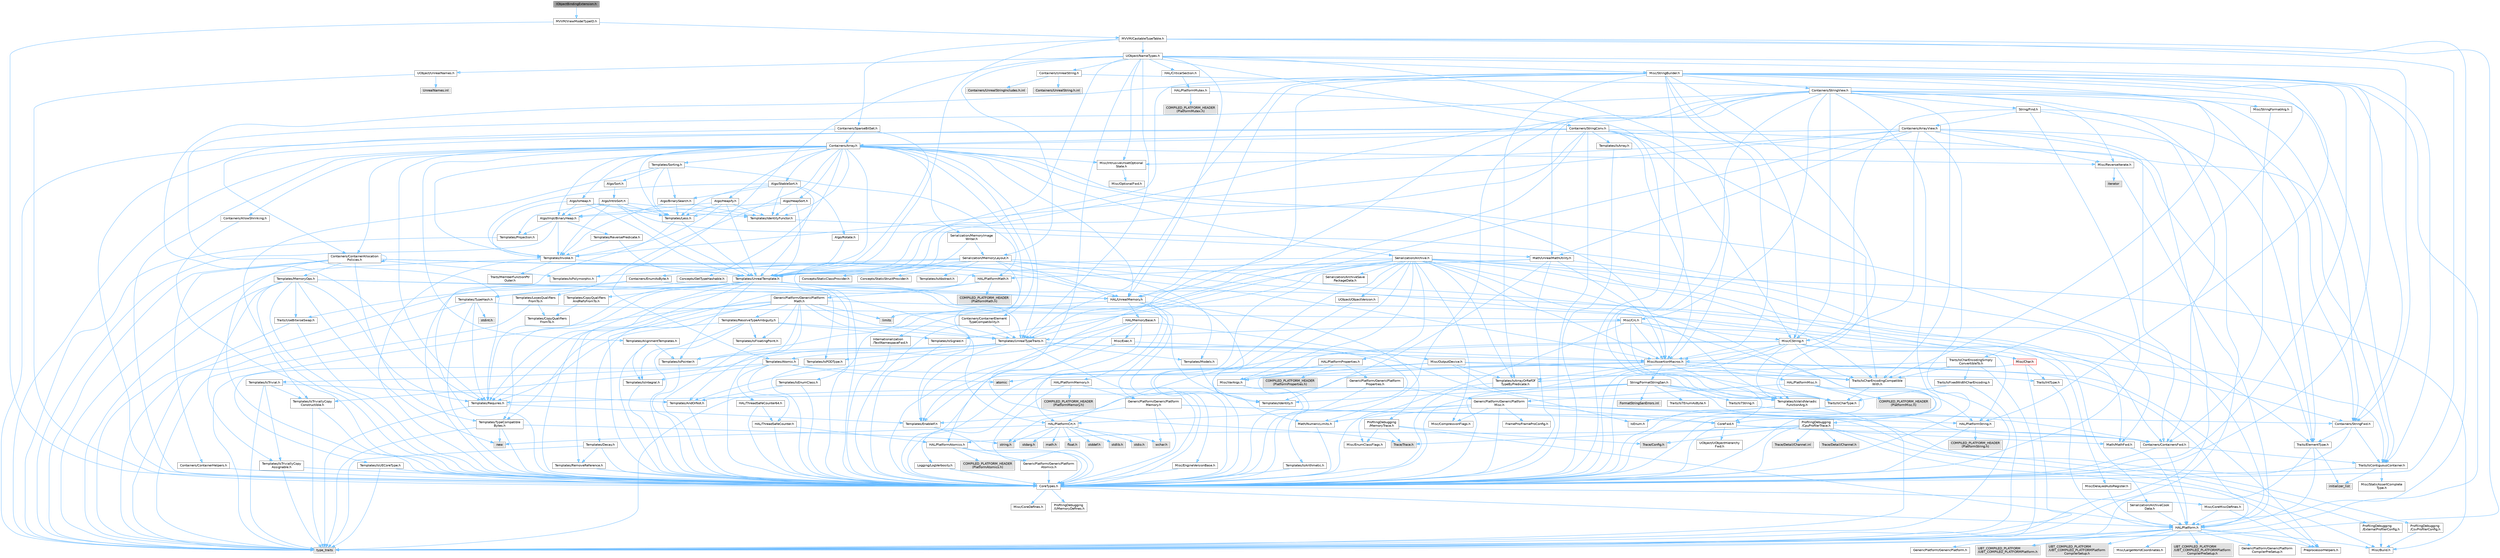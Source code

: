 digraph "IObjectBindingExtension.h"
{
 // INTERACTIVE_SVG=YES
 // LATEX_PDF_SIZE
  bgcolor="transparent";
  edge [fontname=Helvetica,fontsize=10,labelfontname=Helvetica,labelfontsize=10];
  node [fontname=Helvetica,fontsize=10,shape=box,height=0.2,width=0.4];
  Node1 [id="Node000001",label="IObjectBindingExtension.h",height=0.2,width=0.4,color="gray40", fillcolor="grey60", style="filled", fontcolor="black",tooltip=" "];
  Node1 -> Node2 [id="edge1_Node000001_Node000002",color="steelblue1",style="solid",tooltip=" "];
  Node2 [id="Node000002",label="MVVM/ViewModelTypeID.h",height=0.2,width=0.4,color="grey40", fillcolor="white", style="filled",URL="$d7/d3e/ViewModelTypeID_8h.html",tooltip=" "];
  Node2 -> Node3 [id="edge2_Node000002_Node000003",color="steelblue1",style="solid",tooltip=" "];
  Node3 [id="Node000003",label="CoreTypes.h",height=0.2,width=0.4,color="grey40", fillcolor="white", style="filled",URL="$dc/dec/CoreTypes_8h.html",tooltip=" "];
  Node3 -> Node4 [id="edge3_Node000003_Node000004",color="steelblue1",style="solid",tooltip=" "];
  Node4 [id="Node000004",label="HAL/Platform.h",height=0.2,width=0.4,color="grey40", fillcolor="white", style="filled",URL="$d9/dd0/Platform_8h.html",tooltip=" "];
  Node4 -> Node5 [id="edge4_Node000004_Node000005",color="steelblue1",style="solid",tooltip=" "];
  Node5 [id="Node000005",label="Misc/Build.h",height=0.2,width=0.4,color="grey40", fillcolor="white", style="filled",URL="$d3/dbb/Build_8h.html",tooltip=" "];
  Node4 -> Node6 [id="edge5_Node000004_Node000006",color="steelblue1",style="solid",tooltip=" "];
  Node6 [id="Node000006",label="Misc/LargeWorldCoordinates.h",height=0.2,width=0.4,color="grey40", fillcolor="white", style="filled",URL="$d2/dcb/LargeWorldCoordinates_8h.html",tooltip=" "];
  Node4 -> Node7 [id="edge6_Node000004_Node000007",color="steelblue1",style="solid",tooltip=" "];
  Node7 [id="Node000007",label="type_traits",height=0.2,width=0.4,color="grey60", fillcolor="#E0E0E0", style="filled",tooltip=" "];
  Node4 -> Node8 [id="edge7_Node000004_Node000008",color="steelblue1",style="solid",tooltip=" "];
  Node8 [id="Node000008",label="PreprocessorHelpers.h",height=0.2,width=0.4,color="grey40", fillcolor="white", style="filled",URL="$db/ddb/PreprocessorHelpers_8h.html",tooltip=" "];
  Node4 -> Node9 [id="edge8_Node000004_Node000009",color="steelblue1",style="solid",tooltip=" "];
  Node9 [id="Node000009",label="UBT_COMPILED_PLATFORM\l/UBT_COMPILED_PLATFORMPlatform\lCompilerPreSetup.h",height=0.2,width=0.4,color="grey60", fillcolor="#E0E0E0", style="filled",tooltip=" "];
  Node4 -> Node10 [id="edge9_Node000004_Node000010",color="steelblue1",style="solid",tooltip=" "];
  Node10 [id="Node000010",label="GenericPlatform/GenericPlatform\lCompilerPreSetup.h",height=0.2,width=0.4,color="grey40", fillcolor="white", style="filled",URL="$d9/dc8/GenericPlatformCompilerPreSetup_8h.html",tooltip=" "];
  Node4 -> Node11 [id="edge10_Node000004_Node000011",color="steelblue1",style="solid",tooltip=" "];
  Node11 [id="Node000011",label="GenericPlatform/GenericPlatform.h",height=0.2,width=0.4,color="grey40", fillcolor="white", style="filled",URL="$d6/d84/GenericPlatform_8h.html",tooltip=" "];
  Node4 -> Node12 [id="edge11_Node000004_Node000012",color="steelblue1",style="solid",tooltip=" "];
  Node12 [id="Node000012",label="UBT_COMPILED_PLATFORM\l/UBT_COMPILED_PLATFORMPlatform.h",height=0.2,width=0.4,color="grey60", fillcolor="#E0E0E0", style="filled",tooltip=" "];
  Node4 -> Node13 [id="edge12_Node000004_Node000013",color="steelblue1",style="solid",tooltip=" "];
  Node13 [id="Node000013",label="UBT_COMPILED_PLATFORM\l/UBT_COMPILED_PLATFORMPlatform\lCompilerSetup.h",height=0.2,width=0.4,color="grey60", fillcolor="#E0E0E0", style="filled",tooltip=" "];
  Node3 -> Node14 [id="edge13_Node000003_Node000014",color="steelblue1",style="solid",tooltip=" "];
  Node14 [id="Node000014",label="ProfilingDebugging\l/UMemoryDefines.h",height=0.2,width=0.4,color="grey40", fillcolor="white", style="filled",URL="$d2/da2/UMemoryDefines_8h.html",tooltip=" "];
  Node3 -> Node15 [id="edge14_Node000003_Node000015",color="steelblue1",style="solid",tooltip=" "];
  Node15 [id="Node000015",label="Misc/CoreMiscDefines.h",height=0.2,width=0.4,color="grey40", fillcolor="white", style="filled",URL="$da/d38/CoreMiscDefines_8h.html",tooltip=" "];
  Node15 -> Node4 [id="edge15_Node000015_Node000004",color="steelblue1",style="solid",tooltip=" "];
  Node15 -> Node8 [id="edge16_Node000015_Node000008",color="steelblue1",style="solid",tooltip=" "];
  Node3 -> Node16 [id="edge17_Node000003_Node000016",color="steelblue1",style="solid",tooltip=" "];
  Node16 [id="Node000016",label="Misc/CoreDefines.h",height=0.2,width=0.4,color="grey40", fillcolor="white", style="filled",URL="$d3/dd2/CoreDefines_8h.html",tooltip=" "];
  Node2 -> Node17 [id="edge18_Node000002_Node000017",color="steelblue1",style="solid",tooltip=" "];
  Node17 [id="Node000017",label="MVVM/CastableTypeTable.h",height=0.2,width=0.4,color="grey40", fillcolor="white", style="filled",URL="$d4/dab/CastableTypeTable_8h.html",tooltip=" "];
  Node17 -> Node3 [id="edge19_Node000017_Node000003",color="steelblue1",style="solid",tooltip=" "];
  Node17 -> Node4 [id="edge20_Node000017_Node000004",color="steelblue1",style="solid",tooltip=" "];
  Node17 -> Node18 [id="edge21_Node000017_Node000018",color="steelblue1",style="solid",tooltip=" "];
  Node18 [id="Node000018",label="Templates/UnrealTemplate.h",height=0.2,width=0.4,color="grey40", fillcolor="white", style="filled",URL="$d4/d24/UnrealTemplate_8h.html",tooltip=" "];
  Node18 -> Node3 [id="edge22_Node000018_Node000003",color="steelblue1",style="solid",tooltip=" "];
  Node18 -> Node19 [id="edge23_Node000018_Node000019",color="steelblue1",style="solid",tooltip=" "];
  Node19 [id="Node000019",label="Templates/IsPointer.h",height=0.2,width=0.4,color="grey40", fillcolor="white", style="filled",URL="$d7/d05/IsPointer_8h.html",tooltip=" "];
  Node19 -> Node3 [id="edge24_Node000019_Node000003",color="steelblue1",style="solid",tooltip=" "];
  Node18 -> Node20 [id="edge25_Node000018_Node000020",color="steelblue1",style="solid",tooltip=" "];
  Node20 [id="Node000020",label="HAL/UnrealMemory.h",height=0.2,width=0.4,color="grey40", fillcolor="white", style="filled",URL="$d9/d96/UnrealMemory_8h.html",tooltip=" "];
  Node20 -> Node3 [id="edge26_Node000020_Node000003",color="steelblue1",style="solid",tooltip=" "];
  Node20 -> Node21 [id="edge27_Node000020_Node000021",color="steelblue1",style="solid",tooltip=" "];
  Node21 [id="Node000021",label="GenericPlatform/GenericPlatform\lMemory.h",height=0.2,width=0.4,color="grey40", fillcolor="white", style="filled",URL="$dd/d22/GenericPlatformMemory_8h.html",tooltip=" "];
  Node21 -> Node22 [id="edge28_Node000021_Node000022",color="steelblue1",style="solid",tooltip=" "];
  Node22 [id="Node000022",label="CoreFwd.h",height=0.2,width=0.4,color="grey40", fillcolor="white", style="filled",URL="$d1/d1e/CoreFwd_8h.html",tooltip=" "];
  Node22 -> Node3 [id="edge29_Node000022_Node000003",color="steelblue1",style="solid",tooltip=" "];
  Node22 -> Node23 [id="edge30_Node000022_Node000023",color="steelblue1",style="solid",tooltip=" "];
  Node23 [id="Node000023",label="Containers/ContainersFwd.h",height=0.2,width=0.4,color="grey40", fillcolor="white", style="filled",URL="$d4/d0a/ContainersFwd_8h.html",tooltip=" "];
  Node23 -> Node4 [id="edge31_Node000023_Node000004",color="steelblue1",style="solid",tooltip=" "];
  Node23 -> Node3 [id="edge32_Node000023_Node000003",color="steelblue1",style="solid",tooltip=" "];
  Node23 -> Node24 [id="edge33_Node000023_Node000024",color="steelblue1",style="solid",tooltip=" "];
  Node24 [id="Node000024",label="Traits/IsContiguousContainer.h",height=0.2,width=0.4,color="grey40", fillcolor="white", style="filled",URL="$d5/d3c/IsContiguousContainer_8h.html",tooltip=" "];
  Node24 -> Node3 [id="edge34_Node000024_Node000003",color="steelblue1",style="solid",tooltip=" "];
  Node24 -> Node25 [id="edge35_Node000024_Node000025",color="steelblue1",style="solid",tooltip=" "];
  Node25 [id="Node000025",label="Misc/StaticAssertComplete\lType.h",height=0.2,width=0.4,color="grey40", fillcolor="white", style="filled",URL="$d5/d4e/StaticAssertCompleteType_8h.html",tooltip=" "];
  Node24 -> Node26 [id="edge36_Node000024_Node000026",color="steelblue1",style="solid",tooltip=" "];
  Node26 [id="Node000026",label="initializer_list",height=0.2,width=0.4,color="grey60", fillcolor="#E0E0E0", style="filled",tooltip=" "];
  Node22 -> Node27 [id="edge37_Node000022_Node000027",color="steelblue1",style="solid",tooltip=" "];
  Node27 [id="Node000027",label="Math/MathFwd.h",height=0.2,width=0.4,color="grey40", fillcolor="white", style="filled",URL="$d2/d10/MathFwd_8h.html",tooltip=" "];
  Node27 -> Node4 [id="edge38_Node000027_Node000004",color="steelblue1",style="solid",tooltip=" "];
  Node22 -> Node28 [id="edge39_Node000022_Node000028",color="steelblue1",style="solid",tooltip=" "];
  Node28 [id="Node000028",label="UObject/UObjectHierarchy\lFwd.h",height=0.2,width=0.4,color="grey40", fillcolor="white", style="filled",URL="$d3/d13/UObjectHierarchyFwd_8h.html",tooltip=" "];
  Node21 -> Node3 [id="edge40_Node000021_Node000003",color="steelblue1",style="solid",tooltip=" "];
  Node21 -> Node29 [id="edge41_Node000021_Node000029",color="steelblue1",style="solid",tooltip=" "];
  Node29 [id="Node000029",label="HAL/PlatformString.h",height=0.2,width=0.4,color="grey40", fillcolor="white", style="filled",URL="$db/db5/PlatformString_8h.html",tooltip=" "];
  Node29 -> Node3 [id="edge42_Node000029_Node000003",color="steelblue1",style="solid",tooltip=" "];
  Node29 -> Node30 [id="edge43_Node000029_Node000030",color="steelblue1",style="solid",tooltip=" "];
  Node30 [id="Node000030",label="COMPILED_PLATFORM_HEADER\l(PlatformString.h)",height=0.2,width=0.4,color="grey60", fillcolor="#E0E0E0", style="filled",tooltip=" "];
  Node21 -> Node31 [id="edge44_Node000021_Node000031",color="steelblue1",style="solid",tooltip=" "];
  Node31 [id="Node000031",label="string.h",height=0.2,width=0.4,color="grey60", fillcolor="#E0E0E0", style="filled",tooltip=" "];
  Node21 -> Node32 [id="edge45_Node000021_Node000032",color="steelblue1",style="solid",tooltip=" "];
  Node32 [id="Node000032",label="wchar.h",height=0.2,width=0.4,color="grey60", fillcolor="#E0E0E0", style="filled",tooltip=" "];
  Node20 -> Node33 [id="edge46_Node000020_Node000033",color="steelblue1",style="solid",tooltip=" "];
  Node33 [id="Node000033",label="HAL/MemoryBase.h",height=0.2,width=0.4,color="grey40", fillcolor="white", style="filled",URL="$d6/d9f/MemoryBase_8h.html",tooltip=" "];
  Node33 -> Node3 [id="edge47_Node000033_Node000003",color="steelblue1",style="solid",tooltip=" "];
  Node33 -> Node34 [id="edge48_Node000033_Node000034",color="steelblue1",style="solid",tooltip=" "];
  Node34 [id="Node000034",label="HAL/PlatformAtomics.h",height=0.2,width=0.4,color="grey40", fillcolor="white", style="filled",URL="$d3/d36/PlatformAtomics_8h.html",tooltip=" "];
  Node34 -> Node3 [id="edge49_Node000034_Node000003",color="steelblue1",style="solid",tooltip=" "];
  Node34 -> Node35 [id="edge50_Node000034_Node000035",color="steelblue1",style="solid",tooltip=" "];
  Node35 [id="Node000035",label="GenericPlatform/GenericPlatform\lAtomics.h",height=0.2,width=0.4,color="grey40", fillcolor="white", style="filled",URL="$da/d72/GenericPlatformAtomics_8h.html",tooltip=" "];
  Node35 -> Node3 [id="edge51_Node000035_Node000003",color="steelblue1",style="solid",tooltip=" "];
  Node34 -> Node36 [id="edge52_Node000034_Node000036",color="steelblue1",style="solid",tooltip=" "];
  Node36 [id="Node000036",label="COMPILED_PLATFORM_HEADER\l(PlatformAtomics.h)",height=0.2,width=0.4,color="grey60", fillcolor="#E0E0E0", style="filled",tooltip=" "];
  Node33 -> Node37 [id="edge53_Node000033_Node000037",color="steelblue1",style="solid",tooltip=" "];
  Node37 [id="Node000037",label="HAL/PlatformCrt.h",height=0.2,width=0.4,color="grey40", fillcolor="white", style="filled",URL="$d8/d75/PlatformCrt_8h.html",tooltip=" "];
  Node37 -> Node38 [id="edge54_Node000037_Node000038",color="steelblue1",style="solid",tooltip=" "];
  Node38 [id="Node000038",label="new",height=0.2,width=0.4,color="grey60", fillcolor="#E0E0E0", style="filled",tooltip=" "];
  Node37 -> Node32 [id="edge55_Node000037_Node000032",color="steelblue1",style="solid",tooltip=" "];
  Node37 -> Node39 [id="edge56_Node000037_Node000039",color="steelblue1",style="solid",tooltip=" "];
  Node39 [id="Node000039",label="stddef.h",height=0.2,width=0.4,color="grey60", fillcolor="#E0E0E0", style="filled",tooltip=" "];
  Node37 -> Node40 [id="edge57_Node000037_Node000040",color="steelblue1",style="solid",tooltip=" "];
  Node40 [id="Node000040",label="stdlib.h",height=0.2,width=0.4,color="grey60", fillcolor="#E0E0E0", style="filled",tooltip=" "];
  Node37 -> Node41 [id="edge58_Node000037_Node000041",color="steelblue1",style="solid",tooltip=" "];
  Node41 [id="Node000041",label="stdio.h",height=0.2,width=0.4,color="grey60", fillcolor="#E0E0E0", style="filled",tooltip=" "];
  Node37 -> Node42 [id="edge59_Node000037_Node000042",color="steelblue1",style="solid",tooltip=" "];
  Node42 [id="Node000042",label="stdarg.h",height=0.2,width=0.4,color="grey60", fillcolor="#E0E0E0", style="filled",tooltip=" "];
  Node37 -> Node43 [id="edge60_Node000037_Node000043",color="steelblue1",style="solid",tooltip=" "];
  Node43 [id="Node000043",label="math.h",height=0.2,width=0.4,color="grey60", fillcolor="#E0E0E0", style="filled",tooltip=" "];
  Node37 -> Node44 [id="edge61_Node000037_Node000044",color="steelblue1",style="solid",tooltip=" "];
  Node44 [id="Node000044",label="float.h",height=0.2,width=0.4,color="grey60", fillcolor="#E0E0E0", style="filled",tooltip=" "];
  Node37 -> Node31 [id="edge62_Node000037_Node000031",color="steelblue1",style="solid",tooltip=" "];
  Node33 -> Node45 [id="edge63_Node000033_Node000045",color="steelblue1",style="solid",tooltip=" "];
  Node45 [id="Node000045",label="Misc/Exec.h",height=0.2,width=0.4,color="grey40", fillcolor="white", style="filled",URL="$de/ddb/Exec_8h.html",tooltip=" "];
  Node45 -> Node3 [id="edge64_Node000045_Node000003",color="steelblue1",style="solid",tooltip=" "];
  Node45 -> Node46 [id="edge65_Node000045_Node000046",color="steelblue1",style="solid",tooltip=" "];
  Node46 [id="Node000046",label="Misc/AssertionMacros.h",height=0.2,width=0.4,color="grey40", fillcolor="white", style="filled",URL="$d0/dfa/AssertionMacros_8h.html",tooltip=" "];
  Node46 -> Node3 [id="edge66_Node000046_Node000003",color="steelblue1",style="solid",tooltip=" "];
  Node46 -> Node4 [id="edge67_Node000046_Node000004",color="steelblue1",style="solid",tooltip=" "];
  Node46 -> Node47 [id="edge68_Node000046_Node000047",color="steelblue1",style="solid",tooltip=" "];
  Node47 [id="Node000047",label="HAL/PlatformMisc.h",height=0.2,width=0.4,color="grey40", fillcolor="white", style="filled",URL="$d0/df5/PlatformMisc_8h.html",tooltip=" "];
  Node47 -> Node3 [id="edge69_Node000047_Node000003",color="steelblue1",style="solid",tooltip=" "];
  Node47 -> Node48 [id="edge70_Node000047_Node000048",color="steelblue1",style="solid",tooltip=" "];
  Node48 [id="Node000048",label="GenericPlatform/GenericPlatform\lMisc.h",height=0.2,width=0.4,color="grey40", fillcolor="white", style="filled",URL="$db/d9a/GenericPlatformMisc_8h.html",tooltip=" "];
  Node48 -> Node49 [id="edge71_Node000048_Node000049",color="steelblue1",style="solid",tooltip=" "];
  Node49 [id="Node000049",label="Containers/StringFwd.h",height=0.2,width=0.4,color="grey40", fillcolor="white", style="filled",URL="$df/d37/StringFwd_8h.html",tooltip=" "];
  Node49 -> Node3 [id="edge72_Node000049_Node000003",color="steelblue1",style="solid",tooltip=" "];
  Node49 -> Node50 [id="edge73_Node000049_Node000050",color="steelblue1",style="solid",tooltip=" "];
  Node50 [id="Node000050",label="Traits/ElementType.h",height=0.2,width=0.4,color="grey40", fillcolor="white", style="filled",URL="$d5/d4f/ElementType_8h.html",tooltip=" "];
  Node50 -> Node4 [id="edge74_Node000050_Node000004",color="steelblue1",style="solid",tooltip=" "];
  Node50 -> Node26 [id="edge75_Node000050_Node000026",color="steelblue1",style="solid",tooltip=" "];
  Node50 -> Node7 [id="edge76_Node000050_Node000007",color="steelblue1",style="solid",tooltip=" "];
  Node49 -> Node24 [id="edge77_Node000049_Node000024",color="steelblue1",style="solid",tooltip=" "];
  Node48 -> Node22 [id="edge78_Node000048_Node000022",color="steelblue1",style="solid",tooltip=" "];
  Node48 -> Node3 [id="edge79_Node000048_Node000003",color="steelblue1",style="solid",tooltip=" "];
  Node48 -> Node51 [id="edge80_Node000048_Node000051",color="steelblue1",style="solid",tooltip=" "];
  Node51 [id="Node000051",label="FramePro/FrameProConfig.h",height=0.2,width=0.4,color="grey40", fillcolor="white", style="filled",URL="$d7/d90/FrameProConfig_8h.html",tooltip=" "];
  Node48 -> Node37 [id="edge81_Node000048_Node000037",color="steelblue1",style="solid",tooltip=" "];
  Node48 -> Node52 [id="edge82_Node000048_Node000052",color="steelblue1",style="solid",tooltip=" "];
  Node52 [id="Node000052",label="Math/NumericLimits.h",height=0.2,width=0.4,color="grey40", fillcolor="white", style="filled",URL="$df/d1b/NumericLimits_8h.html",tooltip=" "];
  Node52 -> Node3 [id="edge83_Node000052_Node000003",color="steelblue1",style="solid",tooltip=" "];
  Node48 -> Node53 [id="edge84_Node000048_Node000053",color="steelblue1",style="solid",tooltip=" "];
  Node53 [id="Node000053",label="Misc/CompressionFlags.h",height=0.2,width=0.4,color="grey40", fillcolor="white", style="filled",URL="$d9/d76/CompressionFlags_8h.html",tooltip=" "];
  Node48 -> Node54 [id="edge85_Node000048_Node000054",color="steelblue1",style="solid",tooltip=" "];
  Node54 [id="Node000054",label="Misc/EnumClassFlags.h",height=0.2,width=0.4,color="grey40", fillcolor="white", style="filled",URL="$d8/de7/EnumClassFlags_8h.html",tooltip=" "];
  Node48 -> Node55 [id="edge86_Node000048_Node000055",color="steelblue1",style="solid",tooltip=" "];
  Node55 [id="Node000055",label="ProfilingDebugging\l/CsvProfilerConfig.h",height=0.2,width=0.4,color="grey40", fillcolor="white", style="filled",URL="$d3/d88/CsvProfilerConfig_8h.html",tooltip=" "];
  Node55 -> Node5 [id="edge87_Node000055_Node000005",color="steelblue1",style="solid",tooltip=" "];
  Node48 -> Node56 [id="edge88_Node000048_Node000056",color="steelblue1",style="solid",tooltip=" "];
  Node56 [id="Node000056",label="ProfilingDebugging\l/ExternalProfilerConfig.h",height=0.2,width=0.4,color="grey40", fillcolor="white", style="filled",URL="$d3/dbb/ExternalProfilerConfig_8h.html",tooltip=" "];
  Node56 -> Node5 [id="edge89_Node000056_Node000005",color="steelblue1",style="solid",tooltip=" "];
  Node47 -> Node57 [id="edge90_Node000047_Node000057",color="steelblue1",style="solid",tooltip=" "];
  Node57 [id="Node000057",label="COMPILED_PLATFORM_HEADER\l(PlatformMisc.h)",height=0.2,width=0.4,color="grey60", fillcolor="#E0E0E0", style="filled",tooltip=" "];
  Node47 -> Node58 [id="edge91_Node000047_Node000058",color="steelblue1",style="solid",tooltip=" "];
  Node58 [id="Node000058",label="ProfilingDebugging\l/CpuProfilerTrace.h",height=0.2,width=0.4,color="grey40", fillcolor="white", style="filled",URL="$da/dcb/CpuProfilerTrace_8h.html",tooltip=" "];
  Node58 -> Node3 [id="edge92_Node000058_Node000003",color="steelblue1",style="solid",tooltip=" "];
  Node58 -> Node23 [id="edge93_Node000058_Node000023",color="steelblue1",style="solid",tooltip=" "];
  Node58 -> Node34 [id="edge94_Node000058_Node000034",color="steelblue1",style="solid",tooltip=" "];
  Node58 -> Node8 [id="edge95_Node000058_Node000008",color="steelblue1",style="solid",tooltip=" "];
  Node58 -> Node5 [id="edge96_Node000058_Node000005",color="steelblue1",style="solid",tooltip=" "];
  Node58 -> Node59 [id="edge97_Node000058_Node000059",color="steelblue1",style="solid",tooltip=" "];
  Node59 [id="Node000059",label="Trace/Config.h",height=0.2,width=0.4,color="grey60", fillcolor="#E0E0E0", style="filled",tooltip=" "];
  Node58 -> Node60 [id="edge98_Node000058_Node000060",color="steelblue1",style="solid",tooltip=" "];
  Node60 [id="Node000060",label="Trace/Detail/Channel.h",height=0.2,width=0.4,color="grey60", fillcolor="#E0E0E0", style="filled",tooltip=" "];
  Node58 -> Node61 [id="edge99_Node000058_Node000061",color="steelblue1",style="solid",tooltip=" "];
  Node61 [id="Node000061",label="Trace/Detail/Channel.inl",height=0.2,width=0.4,color="grey60", fillcolor="#E0E0E0", style="filled",tooltip=" "];
  Node58 -> Node62 [id="edge100_Node000058_Node000062",color="steelblue1",style="solid",tooltip=" "];
  Node62 [id="Node000062",label="Trace/Trace.h",height=0.2,width=0.4,color="grey60", fillcolor="#E0E0E0", style="filled",tooltip=" "];
  Node46 -> Node8 [id="edge101_Node000046_Node000008",color="steelblue1",style="solid",tooltip=" "];
  Node46 -> Node63 [id="edge102_Node000046_Node000063",color="steelblue1",style="solid",tooltip=" "];
  Node63 [id="Node000063",label="Templates/EnableIf.h",height=0.2,width=0.4,color="grey40", fillcolor="white", style="filled",URL="$d7/d60/EnableIf_8h.html",tooltip=" "];
  Node63 -> Node3 [id="edge103_Node000063_Node000003",color="steelblue1",style="solid",tooltip=" "];
  Node46 -> Node64 [id="edge104_Node000046_Node000064",color="steelblue1",style="solid",tooltip=" "];
  Node64 [id="Node000064",label="Templates/IsArrayOrRefOf\lTypeByPredicate.h",height=0.2,width=0.4,color="grey40", fillcolor="white", style="filled",URL="$d6/da1/IsArrayOrRefOfTypeByPredicate_8h.html",tooltip=" "];
  Node64 -> Node3 [id="edge105_Node000064_Node000003",color="steelblue1",style="solid",tooltip=" "];
  Node46 -> Node65 [id="edge106_Node000046_Node000065",color="steelblue1",style="solid",tooltip=" "];
  Node65 [id="Node000065",label="Templates/IsValidVariadic\lFunctionArg.h",height=0.2,width=0.4,color="grey40", fillcolor="white", style="filled",URL="$d0/dc8/IsValidVariadicFunctionArg_8h.html",tooltip=" "];
  Node65 -> Node3 [id="edge107_Node000065_Node000003",color="steelblue1",style="solid",tooltip=" "];
  Node65 -> Node66 [id="edge108_Node000065_Node000066",color="steelblue1",style="solid",tooltip=" "];
  Node66 [id="Node000066",label="IsEnum.h",height=0.2,width=0.4,color="grey40", fillcolor="white", style="filled",URL="$d4/de5/IsEnum_8h.html",tooltip=" "];
  Node65 -> Node7 [id="edge109_Node000065_Node000007",color="steelblue1",style="solid",tooltip=" "];
  Node46 -> Node67 [id="edge110_Node000046_Node000067",color="steelblue1",style="solid",tooltip=" "];
  Node67 [id="Node000067",label="Traits/IsCharEncodingCompatible\lWith.h",height=0.2,width=0.4,color="grey40", fillcolor="white", style="filled",URL="$df/dd1/IsCharEncodingCompatibleWith_8h.html",tooltip=" "];
  Node67 -> Node7 [id="edge111_Node000067_Node000007",color="steelblue1",style="solid",tooltip=" "];
  Node67 -> Node68 [id="edge112_Node000067_Node000068",color="steelblue1",style="solid",tooltip=" "];
  Node68 [id="Node000068",label="Traits/IsCharType.h",height=0.2,width=0.4,color="grey40", fillcolor="white", style="filled",URL="$db/d51/IsCharType_8h.html",tooltip=" "];
  Node68 -> Node3 [id="edge113_Node000068_Node000003",color="steelblue1",style="solid",tooltip=" "];
  Node46 -> Node69 [id="edge114_Node000046_Node000069",color="steelblue1",style="solid",tooltip=" "];
  Node69 [id="Node000069",label="Misc/VarArgs.h",height=0.2,width=0.4,color="grey40", fillcolor="white", style="filled",URL="$d5/d6f/VarArgs_8h.html",tooltip=" "];
  Node69 -> Node3 [id="edge115_Node000069_Node000003",color="steelblue1",style="solid",tooltip=" "];
  Node46 -> Node70 [id="edge116_Node000046_Node000070",color="steelblue1",style="solid",tooltip=" "];
  Node70 [id="Node000070",label="String/FormatStringSan.h",height=0.2,width=0.4,color="grey40", fillcolor="white", style="filled",URL="$d3/d8b/FormatStringSan_8h.html",tooltip=" "];
  Node70 -> Node7 [id="edge117_Node000070_Node000007",color="steelblue1",style="solid",tooltip=" "];
  Node70 -> Node3 [id="edge118_Node000070_Node000003",color="steelblue1",style="solid",tooltip=" "];
  Node70 -> Node71 [id="edge119_Node000070_Node000071",color="steelblue1",style="solid",tooltip=" "];
  Node71 [id="Node000071",label="Templates/Requires.h",height=0.2,width=0.4,color="grey40", fillcolor="white", style="filled",URL="$dc/d96/Requires_8h.html",tooltip=" "];
  Node71 -> Node63 [id="edge120_Node000071_Node000063",color="steelblue1",style="solid",tooltip=" "];
  Node71 -> Node7 [id="edge121_Node000071_Node000007",color="steelblue1",style="solid",tooltip=" "];
  Node70 -> Node72 [id="edge122_Node000070_Node000072",color="steelblue1",style="solid",tooltip=" "];
  Node72 [id="Node000072",label="Templates/Identity.h",height=0.2,width=0.4,color="grey40", fillcolor="white", style="filled",URL="$d0/dd5/Identity_8h.html",tooltip=" "];
  Node70 -> Node65 [id="edge123_Node000070_Node000065",color="steelblue1",style="solid",tooltip=" "];
  Node70 -> Node68 [id="edge124_Node000070_Node000068",color="steelblue1",style="solid",tooltip=" "];
  Node70 -> Node73 [id="edge125_Node000070_Node000073",color="steelblue1",style="solid",tooltip=" "];
  Node73 [id="Node000073",label="Traits/IsTEnumAsByte.h",height=0.2,width=0.4,color="grey40", fillcolor="white", style="filled",URL="$d1/de6/IsTEnumAsByte_8h.html",tooltip=" "];
  Node70 -> Node74 [id="edge126_Node000070_Node000074",color="steelblue1",style="solid",tooltip=" "];
  Node74 [id="Node000074",label="Traits/IsTString.h",height=0.2,width=0.4,color="grey40", fillcolor="white", style="filled",URL="$d0/df8/IsTString_8h.html",tooltip=" "];
  Node74 -> Node23 [id="edge127_Node000074_Node000023",color="steelblue1",style="solid",tooltip=" "];
  Node70 -> Node23 [id="edge128_Node000070_Node000023",color="steelblue1",style="solid",tooltip=" "];
  Node70 -> Node75 [id="edge129_Node000070_Node000075",color="steelblue1",style="solid",tooltip=" "];
  Node75 [id="Node000075",label="FormatStringSanErrors.inl",height=0.2,width=0.4,color="grey60", fillcolor="#E0E0E0", style="filled",tooltip=" "];
  Node46 -> Node76 [id="edge130_Node000046_Node000076",color="steelblue1",style="solid",tooltip=" "];
  Node76 [id="Node000076",label="atomic",height=0.2,width=0.4,color="grey60", fillcolor="#E0E0E0", style="filled",tooltip=" "];
  Node33 -> Node77 [id="edge131_Node000033_Node000077",color="steelblue1",style="solid",tooltip=" "];
  Node77 [id="Node000077",label="Misc/OutputDevice.h",height=0.2,width=0.4,color="grey40", fillcolor="white", style="filled",URL="$d7/d32/OutputDevice_8h.html",tooltip=" "];
  Node77 -> Node22 [id="edge132_Node000077_Node000022",color="steelblue1",style="solid",tooltip=" "];
  Node77 -> Node3 [id="edge133_Node000077_Node000003",color="steelblue1",style="solid",tooltip=" "];
  Node77 -> Node78 [id="edge134_Node000077_Node000078",color="steelblue1",style="solid",tooltip=" "];
  Node78 [id="Node000078",label="Logging/LogVerbosity.h",height=0.2,width=0.4,color="grey40", fillcolor="white", style="filled",URL="$d2/d8f/LogVerbosity_8h.html",tooltip=" "];
  Node78 -> Node3 [id="edge135_Node000078_Node000003",color="steelblue1",style="solid",tooltip=" "];
  Node77 -> Node69 [id="edge136_Node000077_Node000069",color="steelblue1",style="solid",tooltip=" "];
  Node77 -> Node64 [id="edge137_Node000077_Node000064",color="steelblue1",style="solid",tooltip=" "];
  Node77 -> Node65 [id="edge138_Node000077_Node000065",color="steelblue1",style="solid",tooltip=" "];
  Node77 -> Node67 [id="edge139_Node000077_Node000067",color="steelblue1",style="solid",tooltip=" "];
  Node33 -> Node79 [id="edge140_Node000033_Node000079",color="steelblue1",style="solid",tooltip=" "];
  Node79 [id="Node000079",label="Templates/Atomic.h",height=0.2,width=0.4,color="grey40", fillcolor="white", style="filled",URL="$d3/d91/Atomic_8h.html",tooltip=" "];
  Node79 -> Node80 [id="edge141_Node000079_Node000080",color="steelblue1",style="solid",tooltip=" "];
  Node80 [id="Node000080",label="HAL/ThreadSafeCounter.h",height=0.2,width=0.4,color="grey40", fillcolor="white", style="filled",URL="$dc/dc9/ThreadSafeCounter_8h.html",tooltip=" "];
  Node80 -> Node3 [id="edge142_Node000080_Node000003",color="steelblue1",style="solid",tooltip=" "];
  Node80 -> Node34 [id="edge143_Node000080_Node000034",color="steelblue1",style="solid",tooltip=" "];
  Node79 -> Node81 [id="edge144_Node000079_Node000081",color="steelblue1",style="solid",tooltip=" "];
  Node81 [id="Node000081",label="HAL/ThreadSafeCounter64.h",height=0.2,width=0.4,color="grey40", fillcolor="white", style="filled",URL="$d0/d12/ThreadSafeCounter64_8h.html",tooltip=" "];
  Node81 -> Node3 [id="edge145_Node000081_Node000003",color="steelblue1",style="solid",tooltip=" "];
  Node81 -> Node80 [id="edge146_Node000081_Node000080",color="steelblue1",style="solid",tooltip=" "];
  Node79 -> Node82 [id="edge147_Node000079_Node000082",color="steelblue1",style="solid",tooltip=" "];
  Node82 [id="Node000082",label="Templates/IsIntegral.h",height=0.2,width=0.4,color="grey40", fillcolor="white", style="filled",URL="$da/d64/IsIntegral_8h.html",tooltip=" "];
  Node82 -> Node3 [id="edge148_Node000082_Node000003",color="steelblue1",style="solid",tooltip=" "];
  Node79 -> Node83 [id="edge149_Node000079_Node000083",color="steelblue1",style="solid",tooltip=" "];
  Node83 [id="Node000083",label="Templates/IsTrivial.h",height=0.2,width=0.4,color="grey40", fillcolor="white", style="filled",URL="$da/d4c/IsTrivial_8h.html",tooltip=" "];
  Node83 -> Node84 [id="edge150_Node000083_Node000084",color="steelblue1",style="solid",tooltip=" "];
  Node84 [id="Node000084",label="Templates/AndOrNot.h",height=0.2,width=0.4,color="grey40", fillcolor="white", style="filled",URL="$db/d0a/AndOrNot_8h.html",tooltip=" "];
  Node84 -> Node3 [id="edge151_Node000084_Node000003",color="steelblue1",style="solid",tooltip=" "];
  Node83 -> Node85 [id="edge152_Node000083_Node000085",color="steelblue1",style="solid",tooltip=" "];
  Node85 [id="Node000085",label="Templates/IsTriviallyCopy\lConstructible.h",height=0.2,width=0.4,color="grey40", fillcolor="white", style="filled",URL="$d3/d78/IsTriviallyCopyConstructible_8h.html",tooltip=" "];
  Node85 -> Node3 [id="edge153_Node000085_Node000003",color="steelblue1",style="solid",tooltip=" "];
  Node85 -> Node7 [id="edge154_Node000085_Node000007",color="steelblue1",style="solid",tooltip=" "];
  Node83 -> Node86 [id="edge155_Node000083_Node000086",color="steelblue1",style="solid",tooltip=" "];
  Node86 [id="Node000086",label="Templates/IsTriviallyCopy\lAssignable.h",height=0.2,width=0.4,color="grey40", fillcolor="white", style="filled",URL="$d2/df2/IsTriviallyCopyAssignable_8h.html",tooltip=" "];
  Node86 -> Node3 [id="edge156_Node000086_Node000003",color="steelblue1",style="solid",tooltip=" "];
  Node86 -> Node7 [id="edge157_Node000086_Node000007",color="steelblue1",style="solid",tooltip=" "];
  Node83 -> Node7 [id="edge158_Node000083_Node000007",color="steelblue1",style="solid",tooltip=" "];
  Node79 -> Node87 [id="edge159_Node000079_Node000087",color="steelblue1",style="solid",tooltip=" "];
  Node87 [id="Node000087",label="Traits/IntType.h",height=0.2,width=0.4,color="grey40", fillcolor="white", style="filled",URL="$d7/deb/IntType_8h.html",tooltip=" "];
  Node87 -> Node4 [id="edge160_Node000087_Node000004",color="steelblue1",style="solid",tooltip=" "];
  Node79 -> Node76 [id="edge161_Node000079_Node000076",color="steelblue1",style="solid",tooltip=" "];
  Node20 -> Node88 [id="edge162_Node000020_Node000088",color="steelblue1",style="solid",tooltip=" "];
  Node88 [id="Node000088",label="HAL/PlatformMemory.h",height=0.2,width=0.4,color="grey40", fillcolor="white", style="filled",URL="$de/d68/PlatformMemory_8h.html",tooltip=" "];
  Node88 -> Node3 [id="edge163_Node000088_Node000003",color="steelblue1",style="solid",tooltip=" "];
  Node88 -> Node21 [id="edge164_Node000088_Node000021",color="steelblue1",style="solid",tooltip=" "];
  Node88 -> Node89 [id="edge165_Node000088_Node000089",color="steelblue1",style="solid",tooltip=" "];
  Node89 [id="Node000089",label="COMPILED_PLATFORM_HEADER\l(PlatformMemory.h)",height=0.2,width=0.4,color="grey60", fillcolor="#E0E0E0", style="filled",tooltip=" "];
  Node20 -> Node90 [id="edge166_Node000020_Node000090",color="steelblue1",style="solid",tooltip=" "];
  Node90 [id="Node000090",label="ProfilingDebugging\l/MemoryTrace.h",height=0.2,width=0.4,color="grey40", fillcolor="white", style="filled",URL="$da/dd7/MemoryTrace_8h.html",tooltip=" "];
  Node90 -> Node4 [id="edge167_Node000090_Node000004",color="steelblue1",style="solid",tooltip=" "];
  Node90 -> Node54 [id="edge168_Node000090_Node000054",color="steelblue1",style="solid",tooltip=" "];
  Node90 -> Node59 [id="edge169_Node000090_Node000059",color="steelblue1",style="solid",tooltip=" "];
  Node90 -> Node62 [id="edge170_Node000090_Node000062",color="steelblue1",style="solid",tooltip=" "];
  Node20 -> Node19 [id="edge171_Node000020_Node000019",color="steelblue1",style="solid",tooltip=" "];
  Node18 -> Node91 [id="edge172_Node000018_Node000091",color="steelblue1",style="solid",tooltip=" "];
  Node91 [id="Node000091",label="Templates/CopyQualifiers\lAndRefsFromTo.h",height=0.2,width=0.4,color="grey40", fillcolor="white", style="filled",URL="$d3/db3/CopyQualifiersAndRefsFromTo_8h.html",tooltip=" "];
  Node91 -> Node92 [id="edge173_Node000091_Node000092",color="steelblue1",style="solid",tooltip=" "];
  Node92 [id="Node000092",label="Templates/CopyQualifiers\lFromTo.h",height=0.2,width=0.4,color="grey40", fillcolor="white", style="filled",URL="$d5/db4/CopyQualifiersFromTo_8h.html",tooltip=" "];
  Node18 -> Node93 [id="edge174_Node000018_Node000093",color="steelblue1",style="solid",tooltip=" "];
  Node93 [id="Node000093",label="Templates/UnrealTypeTraits.h",height=0.2,width=0.4,color="grey40", fillcolor="white", style="filled",URL="$d2/d2d/UnrealTypeTraits_8h.html",tooltip=" "];
  Node93 -> Node3 [id="edge175_Node000093_Node000003",color="steelblue1",style="solid",tooltip=" "];
  Node93 -> Node19 [id="edge176_Node000093_Node000019",color="steelblue1",style="solid",tooltip=" "];
  Node93 -> Node46 [id="edge177_Node000093_Node000046",color="steelblue1",style="solid",tooltip=" "];
  Node93 -> Node84 [id="edge178_Node000093_Node000084",color="steelblue1",style="solid",tooltip=" "];
  Node93 -> Node63 [id="edge179_Node000093_Node000063",color="steelblue1",style="solid",tooltip=" "];
  Node93 -> Node94 [id="edge180_Node000093_Node000094",color="steelblue1",style="solid",tooltip=" "];
  Node94 [id="Node000094",label="Templates/IsArithmetic.h",height=0.2,width=0.4,color="grey40", fillcolor="white", style="filled",URL="$d2/d5d/IsArithmetic_8h.html",tooltip=" "];
  Node94 -> Node3 [id="edge181_Node000094_Node000003",color="steelblue1",style="solid",tooltip=" "];
  Node93 -> Node66 [id="edge182_Node000093_Node000066",color="steelblue1",style="solid",tooltip=" "];
  Node93 -> Node95 [id="edge183_Node000093_Node000095",color="steelblue1",style="solid",tooltip=" "];
  Node95 [id="Node000095",label="Templates/Models.h",height=0.2,width=0.4,color="grey40", fillcolor="white", style="filled",URL="$d3/d0c/Models_8h.html",tooltip=" "];
  Node95 -> Node72 [id="edge184_Node000095_Node000072",color="steelblue1",style="solid",tooltip=" "];
  Node93 -> Node96 [id="edge185_Node000093_Node000096",color="steelblue1",style="solid",tooltip=" "];
  Node96 [id="Node000096",label="Templates/IsPODType.h",height=0.2,width=0.4,color="grey40", fillcolor="white", style="filled",URL="$d7/db1/IsPODType_8h.html",tooltip=" "];
  Node96 -> Node3 [id="edge186_Node000096_Node000003",color="steelblue1",style="solid",tooltip=" "];
  Node93 -> Node97 [id="edge187_Node000093_Node000097",color="steelblue1",style="solid",tooltip=" "];
  Node97 [id="Node000097",label="Templates/IsUECoreType.h",height=0.2,width=0.4,color="grey40", fillcolor="white", style="filled",URL="$d1/db8/IsUECoreType_8h.html",tooltip=" "];
  Node97 -> Node3 [id="edge188_Node000097_Node000003",color="steelblue1",style="solid",tooltip=" "];
  Node97 -> Node7 [id="edge189_Node000097_Node000007",color="steelblue1",style="solid",tooltip=" "];
  Node93 -> Node85 [id="edge190_Node000093_Node000085",color="steelblue1",style="solid",tooltip=" "];
  Node18 -> Node98 [id="edge191_Node000018_Node000098",color="steelblue1",style="solid",tooltip=" "];
  Node98 [id="Node000098",label="Templates/RemoveReference.h",height=0.2,width=0.4,color="grey40", fillcolor="white", style="filled",URL="$da/dbe/RemoveReference_8h.html",tooltip=" "];
  Node98 -> Node3 [id="edge192_Node000098_Node000003",color="steelblue1",style="solid",tooltip=" "];
  Node18 -> Node71 [id="edge193_Node000018_Node000071",color="steelblue1",style="solid",tooltip=" "];
  Node18 -> Node99 [id="edge194_Node000018_Node000099",color="steelblue1",style="solid",tooltip=" "];
  Node99 [id="Node000099",label="Templates/TypeCompatible\lBytes.h",height=0.2,width=0.4,color="grey40", fillcolor="white", style="filled",URL="$df/d0a/TypeCompatibleBytes_8h.html",tooltip=" "];
  Node99 -> Node3 [id="edge195_Node000099_Node000003",color="steelblue1",style="solid",tooltip=" "];
  Node99 -> Node31 [id="edge196_Node000099_Node000031",color="steelblue1",style="solid",tooltip=" "];
  Node99 -> Node38 [id="edge197_Node000099_Node000038",color="steelblue1",style="solid",tooltip=" "];
  Node99 -> Node7 [id="edge198_Node000099_Node000007",color="steelblue1",style="solid",tooltip=" "];
  Node18 -> Node72 [id="edge199_Node000018_Node000072",color="steelblue1",style="solid",tooltip=" "];
  Node18 -> Node24 [id="edge200_Node000018_Node000024",color="steelblue1",style="solid",tooltip=" "];
  Node18 -> Node100 [id="edge201_Node000018_Node000100",color="steelblue1",style="solid",tooltip=" "];
  Node100 [id="Node000100",label="Traits/UseBitwiseSwap.h",height=0.2,width=0.4,color="grey40", fillcolor="white", style="filled",URL="$db/df3/UseBitwiseSwap_8h.html",tooltip=" "];
  Node100 -> Node3 [id="edge202_Node000100_Node000003",color="steelblue1",style="solid",tooltip=" "];
  Node100 -> Node7 [id="edge203_Node000100_Node000007",color="steelblue1",style="solid",tooltip=" "];
  Node18 -> Node7 [id="edge204_Node000018_Node000007",color="steelblue1",style="solid",tooltip=" "];
  Node17 -> Node101 [id="edge205_Node000017_Node000101",color="steelblue1",style="solid",tooltip=" "];
  Node101 [id="Node000101",label="Containers/SparseBitSet.h",height=0.2,width=0.4,color="grey40", fillcolor="white", style="filled",URL="$d5/d37/SparseBitSet_8h.html",tooltip=" "];
  Node101 -> Node3 [id="edge206_Node000101_Node000003",color="steelblue1",style="solid",tooltip=" "];
  Node101 -> Node18 [id="edge207_Node000101_Node000018",color="steelblue1",style="solid",tooltip=" "];
  Node101 -> Node102 [id="edge208_Node000101_Node000102",color="steelblue1",style="solid",tooltip=" "];
  Node102 [id="Node000102",label="Containers/Array.h",height=0.2,width=0.4,color="grey40", fillcolor="white", style="filled",URL="$df/dd0/Array_8h.html",tooltip=" "];
  Node102 -> Node3 [id="edge209_Node000102_Node000003",color="steelblue1",style="solid",tooltip=" "];
  Node102 -> Node46 [id="edge210_Node000102_Node000046",color="steelblue1",style="solid",tooltip=" "];
  Node102 -> Node103 [id="edge211_Node000102_Node000103",color="steelblue1",style="solid",tooltip=" "];
  Node103 [id="Node000103",label="Misc/IntrusiveUnsetOptional\lState.h",height=0.2,width=0.4,color="grey40", fillcolor="white", style="filled",URL="$d2/d0a/IntrusiveUnsetOptionalState_8h.html",tooltip=" "];
  Node103 -> Node104 [id="edge212_Node000103_Node000104",color="steelblue1",style="solid",tooltip=" "];
  Node104 [id="Node000104",label="Misc/OptionalFwd.h",height=0.2,width=0.4,color="grey40", fillcolor="white", style="filled",URL="$dc/d50/OptionalFwd_8h.html",tooltip=" "];
  Node102 -> Node105 [id="edge213_Node000102_Node000105",color="steelblue1",style="solid",tooltip=" "];
  Node105 [id="Node000105",label="Misc/ReverseIterate.h",height=0.2,width=0.4,color="grey40", fillcolor="white", style="filled",URL="$db/de3/ReverseIterate_8h.html",tooltip=" "];
  Node105 -> Node4 [id="edge214_Node000105_Node000004",color="steelblue1",style="solid",tooltip=" "];
  Node105 -> Node106 [id="edge215_Node000105_Node000106",color="steelblue1",style="solid",tooltip=" "];
  Node106 [id="Node000106",label="iterator",height=0.2,width=0.4,color="grey60", fillcolor="#E0E0E0", style="filled",tooltip=" "];
  Node102 -> Node20 [id="edge216_Node000102_Node000020",color="steelblue1",style="solid",tooltip=" "];
  Node102 -> Node93 [id="edge217_Node000102_Node000093",color="steelblue1",style="solid",tooltip=" "];
  Node102 -> Node18 [id="edge218_Node000102_Node000018",color="steelblue1",style="solid",tooltip=" "];
  Node102 -> Node107 [id="edge219_Node000102_Node000107",color="steelblue1",style="solid",tooltip=" "];
  Node107 [id="Node000107",label="Containers/AllowShrinking.h",height=0.2,width=0.4,color="grey40", fillcolor="white", style="filled",URL="$d7/d1a/AllowShrinking_8h.html",tooltip=" "];
  Node107 -> Node3 [id="edge220_Node000107_Node000003",color="steelblue1",style="solid",tooltip=" "];
  Node102 -> Node108 [id="edge221_Node000102_Node000108",color="steelblue1",style="solid",tooltip=" "];
  Node108 [id="Node000108",label="Containers/ContainerAllocation\lPolicies.h",height=0.2,width=0.4,color="grey40", fillcolor="white", style="filled",URL="$d7/dff/ContainerAllocationPolicies_8h.html",tooltip=" "];
  Node108 -> Node3 [id="edge222_Node000108_Node000003",color="steelblue1",style="solid",tooltip=" "];
  Node108 -> Node109 [id="edge223_Node000108_Node000109",color="steelblue1",style="solid",tooltip=" "];
  Node109 [id="Node000109",label="Containers/ContainerHelpers.h",height=0.2,width=0.4,color="grey40", fillcolor="white", style="filled",URL="$d7/d33/ContainerHelpers_8h.html",tooltip=" "];
  Node109 -> Node3 [id="edge224_Node000109_Node000003",color="steelblue1",style="solid",tooltip=" "];
  Node108 -> Node108 [id="edge225_Node000108_Node000108",color="steelblue1",style="solid",tooltip=" "];
  Node108 -> Node110 [id="edge226_Node000108_Node000110",color="steelblue1",style="solid",tooltip=" "];
  Node110 [id="Node000110",label="HAL/PlatformMath.h",height=0.2,width=0.4,color="grey40", fillcolor="white", style="filled",URL="$dc/d53/PlatformMath_8h.html",tooltip=" "];
  Node110 -> Node3 [id="edge227_Node000110_Node000003",color="steelblue1",style="solid",tooltip=" "];
  Node110 -> Node111 [id="edge228_Node000110_Node000111",color="steelblue1",style="solid",tooltip=" "];
  Node111 [id="Node000111",label="GenericPlatform/GenericPlatform\lMath.h",height=0.2,width=0.4,color="grey40", fillcolor="white", style="filled",URL="$d5/d79/GenericPlatformMath_8h.html",tooltip=" "];
  Node111 -> Node3 [id="edge229_Node000111_Node000003",color="steelblue1",style="solid",tooltip=" "];
  Node111 -> Node23 [id="edge230_Node000111_Node000023",color="steelblue1",style="solid",tooltip=" "];
  Node111 -> Node37 [id="edge231_Node000111_Node000037",color="steelblue1",style="solid",tooltip=" "];
  Node111 -> Node84 [id="edge232_Node000111_Node000084",color="steelblue1",style="solid",tooltip=" "];
  Node111 -> Node112 [id="edge233_Node000111_Node000112",color="steelblue1",style="solid",tooltip=" "];
  Node112 [id="Node000112",label="Templates/Decay.h",height=0.2,width=0.4,color="grey40", fillcolor="white", style="filled",URL="$dd/d0f/Decay_8h.html",tooltip=" "];
  Node112 -> Node3 [id="edge234_Node000112_Node000003",color="steelblue1",style="solid",tooltip=" "];
  Node112 -> Node98 [id="edge235_Node000112_Node000098",color="steelblue1",style="solid",tooltip=" "];
  Node112 -> Node7 [id="edge236_Node000112_Node000007",color="steelblue1",style="solid",tooltip=" "];
  Node111 -> Node113 [id="edge237_Node000111_Node000113",color="steelblue1",style="solid",tooltip=" "];
  Node113 [id="Node000113",label="Templates/IsFloatingPoint.h",height=0.2,width=0.4,color="grey40", fillcolor="white", style="filled",URL="$d3/d11/IsFloatingPoint_8h.html",tooltip=" "];
  Node113 -> Node3 [id="edge238_Node000113_Node000003",color="steelblue1",style="solid",tooltip=" "];
  Node111 -> Node93 [id="edge239_Node000111_Node000093",color="steelblue1",style="solid",tooltip=" "];
  Node111 -> Node71 [id="edge240_Node000111_Node000071",color="steelblue1",style="solid",tooltip=" "];
  Node111 -> Node114 [id="edge241_Node000111_Node000114",color="steelblue1",style="solid",tooltip=" "];
  Node114 [id="Node000114",label="Templates/ResolveTypeAmbiguity.h",height=0.2,width=0.4,color="grey40", fillcolor="white", style="filled",URL="$df/d1f/ResolveTypeAmbiguity_8h.html",tooltip=" "];
  Node114 -> Node3 [id="edge242_Node000114_Node000003",color="steelblue1",style="solid",tooltip=" "];
  Node114 -> Node113 [id="edge243_Node000114_Node000113",color="steelblue1",style="solid",tooltip=" "];
  Node114 -> Node93 [id="edge244_Node000114_Node000093",color="steelblue1",style="solid",tooltip=" "];
  Node114 -> Node115 [id="edge245_Node000114_Node000115",color="steelblue1",style="solid",tooltip=" "];
  Node115 [id="Node000115",label="Templates/IsSigned.h",height=0.2,width=0.4,color="grey40", fillcolor="white", style="filled",URL="$d8/dd8/IsSigned_8h.html",tooltip=" "];
  Node115 -> Node3 [id="edge246_Node000115_Node000003",color="steelblue1",style="solid",tooltip=" "];
  Node114 -> Node82 [id="edge247_Node000114_Node000082",color="steelblue1",style="solid",tooltip=" "];
  Node114 -> Node71 [id="edge248_Node000114_Node000071",color="steelblue1",style="solid",tooltip=" "];
  Node111 -> Node99 [id="edge249_Node000111_Node000099",color="steelblue1",style="solid",tooltip=" "];
  Node111 -> Node116 [id="edge250_Node000111_Node000116",color="steelblue1",style="solid",tooltip=" "];
  Node116 [id="Node000116",label="limits",height=0.2,width=0.4,color="grey60", fillcolor="#E0E0E0", style="filled",tooltip=" "];
  Node111 -> Node7 [id="edge251_Node000111_Node000007",color="steelblue1",style="solid",tooltip=" "];
  Node110 -> Node117 [id="edge252_Node000110_Node000117",color="steelblue1",style="solid",tooltip=" "];
  Node117 [id="Node000117",label="COMPILED_PLATFORM_HEADER\l(PlatformMath.h)",height=0.2,width=0.4,color="grey60", fillcolor="#E0E0E0", style="filled",tooltip=" "];
  Node108 -> Node20 [id="edge253_Node000108_Node000020",color="steelblue1",style="solid",tooltip=" "];
  Node108 -> Node52 [id="edge254_Node000108_Node000052",color="steelblue1",style="solid",tooltip=" "];
  Node108 -> Node46 [id="edge255_Node000108_Node000046",color="steelblue1",style="solid",tooltip=" "];
  Node108 -> Node118 [id="edge256_Node000108_Node000118",color="steelblue1",style="solid",tooltip=" "];
  Node118 [id="Node000118",label="Templates/IsPolymorphic.h",height=0.2,width=0.4,color="grey40", fillcolor="white", style="filled",URL="$dc/d20/IsPolymorphic_8h.html",tooltip=" "];
  Node108 -> Node119 [id="edge257_Node000108_Node000119",color="steelblue1",style="solid",tooltip=" "];
  Node119 [id="Node000119",label="Templates/MemoryOps.h",height=0.2,width=0.4,color="grey40", fillcolor="white", style="filled",URL="$db/dea/MemoryOps_8h.html",tooltip=" "];
  Node119 -> Node3 [id="edge258_Node000119_Node000003",color="steelblue1",style="solid",tooltip=" "];
  Node119 -> Node20 [id="edge259_Node000119_Node000020",color="steelblue1",style="solid",tooltip=" "];
  Node119 -> Node86 [id="edge260_Node000119_Node000086",color="steelblue1",style="solid",tooltip=" "];
  Node119 -> Node85 [id="edge261_Node000119_Node000085",color="steelblue1",style="solid",tooltip=" "];
  Node119 -> Node71 [id="edge262_Node000119_Node000071",color="steelblue1",style="solid",tooltip=" "];
  Node119 -> Node93 [id="edge263_Node000119_Node000093",color="steelblue1",style="solid",tooltip=" "];
  Node119 -> Node100 [id="edge264_Node000119_Node000100",color="steelblue1",style="solid",tooltip=" "];
  Node119 -> Node38 [id="edge265_Node000119_Node000038",color="steelblue1",style="solid",tooltip=" "];
  Node119 -> Node7 [id="edge266_Node000119_Node000007",color="steelblue1",style="solid",tooltip=" "];
  Node108 -> Node99 [id="edge267_Node000108_Node000099",color="steelblue1",style="solid",tooltip=" "];
  Node108 -> Node7 [id="edge268_Node000108_Node000007",color="steelblue1",style="solid",tooltip=" "];
  Node102 -> Node120 [id="edge269_Node000102_Node000120",color="steelblue1",style="solid",tooltip=" "];
  Node120 [id="Node000120",label="Containers/ContainerElement\lTypeCompatibility.h",height=0.2,width=0.4,color="grey40", fillcolor="white", style="filled",URL="$df/ddf/ContainerElementTypeCompatibility_8h.html",tooltip=" "];
  Node120 -> Node3 [id="edge270_Node000120_Node000003",color="steelblue1",style="solid",tooltip=" "];
  Node120 -> Node93 [id="edge271_Node000120_Node000093",color="steelblue1",style="solid",tooltip=" "];
  Node102 -> Node121 [id="edge272_Node000102_Node000121",color="steelblue1",style="solid",tooltip=" "];
  Node121 [id="Node000121",label="Serialization/Archive.h",height=0.2,width=0.4,color="grey40", fillcolor="white", style="filled",URL="$d7/d3b/Archive_8h.html",tooltip=" "];
  Node121 -> Node22 [id="edge273_Node000121_Node000022",color="steelblue1",style="solid",tooltip=" "];
  Node121 -> Node3 [id="edge274_Node000121_Node000003",color="steelblue1",style="solid",tooltip=" "];
  Node121 -> Node122 [id="edge275_Node000121_Node000122",color="steelblue1",style="solid",tooltip=" "];
  Node122 [id="Node000122",label="HAL/PlatformProperties.h",height=0.2,width=0.4,color="grey40", fillcolor="white", style="filled",URL="$d9/db0/PlatformProperties_8h.html",tooltip=" "];
  Node122 -> Node3 [id="edge276_Node000122_Node000003",color="steelblue1",style="solid",tooltip=" "];
  Node122 -> Node123 [id="edge277_Node000122_Node000123",color="steelblue1",style="solid",tooltip=" "];
  Node123 [id="Node000123",label="GenericPlatform/GenericPlatform\lProperties.h",height=0.2,width=0.4,color="grey40", fillcolor="white", style="filled",URL="$d2/dcd/GenericPlatformProperties_8h.html",tooltip=" "];
  Node123 -> Node3 [id="edge278_Node000123_Node000003",color="steelblue1",style="solid",tooltip=" "];
  Node123 -> Node48 [id="edge279_Node000123_Node000048",color="steelblue1",style="solid",tooltip=" "];
  Node122 -> Node124 [id="edge280_Node000122_Node000124",color="steelblue1",style="solid",tooltip=" "];
  Node124 [id="Node000124",label="COMPILED_PLATFORM_HEADER\l(PlatformProperties.h)",height=0.2,width=0.4,color="grey60", fillcolor="#E0E0E0", style="filled",tooltip=" "];
  Node121 -> Node125 [id="edge281_Node000121_Node000125",color="steelblue1",style="solid",tooltip=" "];
  Node125 [id="Node000125",label="Internationalization\l/TextNamespaceFwd.h",height=0.2,width=0.4,color="grey40", fillcolor="white", style="filled",URL="$d8/d97/TextNamespaceFwd_8h.html",tooltip=" "];
  Node125 -> Node3 [id="edge282_Node000125_Node000003",color="steelblue1",style="solid",tooltip=" "];
  Node121 -> Node27 [id="edge283_Node000121_Node000027",color="steelblue1",style="solid",tooltip=" "];
  Node121 -> Node46 [id="edge284_Node000121_Node000046",color="steelblue1",style="solid",tooltip=" "];
  Node121 -> Node5 [id="edge285_Node000121_Node000005",color="steelblue1",style="solid",tooltip=" "];
  Node121 -> Node53 [id="edge286_Node000121_Node000053",color="steelblue1",style="solid",tooltip=" "];
  Node121 -> Node126 [id="edge287_Node000121_Node000126",color="steelblue1",style="solid",tooltip=" "];
  Node126 [id="Node000126",label="Misc/EngineVersionBase.h",height=0.2,width=0.4,color="grey40", fillcolor="white", style="filled",URL="$d5/d2b/EngineVersionBase_8h.html",tooltip=" "];
  Node126 -> Node3 [id="edge288_Node000126_Node000003",color="steelblue1",style="solid",tooltip=" "];
  Node121 -> Node69 [id="edge289_Node000121_Node000069",color="steelblue1",style="solid",tooltip=" "];
  Node121 -> Node127 [id="edge290_Node000121_Node000127",color="steelblue1",style="solid",tooltip=" "];
  Node127 [id="Node000127",label="Serialization/ArchiveCook\lData.h",height=0.2,width=0.4,color="grey40", fillcolor="white", style="filled",URL="$dc/db6/ArchiveCookData_8h.html",tooltip=" "];
  Node127 -> Node4 [id="edge291_Node000127_Node000004",color="steelblue1",style="solid",tooltip=" "];
  Node121 -> Node128 [id="edge292_Node000121_Node000128",color="steelblue1",style="solid",tooltip=" "];
  Node128 [id="Node000128",label="Serialization/ArchiveSave\lPackageData.h",height=0.2,width=0.4,color="grey40", fillcolor="white", style="filled",URL="$d1/d37/ArchiveSavePackageData_8h.html",tooltip=" "];
  Node121 -> Node63 [id="edge293_Node000121_Node000063",color="steelblue1",style="solid",tooltip=" "];
  Node121 -> Node64 [id="edge294_Node000121_Node000064",color="steelblue1",style="solid",tooltip=" "];
  Node121 -> Node129 [id="edge295_Node000121_Node000129",color="steelblue1",style="solid",tooltip=" "];
  Node129 [id="Node000129",label="Templates/IsEnumClass.h",height=0.2,width=0.4,color="grey40", fillcolor="white", style="filled",URL="$d7/d15/IsEnumClass_8h.html",tooltip=" "];
  Node129 -> Node3 [id="edge296_Node000129_Node000003",color="steelblue1",style="solid",tooltip=" "];
  Node129 -> Node84 [id="edge297_Node000129_Node000084",color="steelblue1",style="solid",tooltip=" "];
  Node121 -> Node115 [id="edge298_Node000121_Node000115",color="steelblue1",style="solid",tooltip=" "];
  Node121 -> Node65 [id="edge299_Node000121_Node000065",color="steelblue1",style="solid",tooltip=" "];
  Node121 -> Node18 [id="edge300_Node000121_Node000018",color="steelblue1",style="solid",tooltip=" "];
  Node121 -> Node67 [id="edge301_Node000121_Node000067",color="steelblue1",style="solid",tooltip=" "];
  Node121 -> Node130 [id="edge302_Node000121_Node000130",color="steelblue1",style="solid",tooltip=" "];
  Node130 [id="Node000130",label="UObject/ObjectVersion.h",height=0.2,width=0.4,color="grey40", fillcolor="white", style="filled",URL="$da/d63/ObjectVersion_8h.html",tooltip=" "];
  Node130 -> Node3 [id="edge303_Node000130_Node000003",color="steelblue1",style="solid",tooltip=" "];
  Node102 -> Node131 [id="edge304_Node000102_Node000131",color="steelblue1",style="solid",tooltip=" "];
  Node131 [id="Node000131",label="Serialization/MemoryImage\lWriter.h",height=0.2,width=0.4,color="grey40", fillcolor="white", style="filled",URL="$d0/d08/MemoryImageWriter_8h.html",tooltip=" "];
  Node131 -> Node3 [id="edge305_Node000131_Node000003",color="steelblue1",style="solid",tooltip=" "];
  Node131 -> Node132 [id="edge306_Node000131_Node000132",color="steelblue1",style="solid",tooltip=" "];
  Node132 [id="Node000132",label="Serialization/MemoryLayout.h",height=0.2,width=0.4,color="grey40", fillcolor="white", style="filled",URL="$d7/d66/MemoryLayout_8h.html",tooltip=" "];
  Node132 -> Node133 [id="edge307_Node000132_Node000133",color="steelblue1",style="solid",tooltip=" "];
  Node133 [id="Node000133",label="Concepts/StaticClassProvider.h",height=0.2,width=0.4,color="grey40", fillcolor="white", style="filled",URL="$dd/d83/StaticClassProvider_8h.html",tooltip=" "];
  Node132 -> Node134 [id="edge308_Node000132_Node000134",color="steelblue1",style="solid",tooltip=" "];
  Node134 [id="Node000134",label="Concepts/StaticStructProvider.h",height=0.2,width=0.4,color="grey40", fillcolor="white", style="filled",URL="$d5/d77/StaticStructProvider_8h.html",tooltip=" "];
  Node132 -> Node135 [id="edge309_Node000132_Node000135",color="steelblue1",style="solid",tooltip=" "];
  Node135 [id="Node000135",label="Containers/EnumAsByte.h",height=0.2,width=0.4,color="grey40", fillcolor="white", style="filled",URL="$d6/d9a/EnumAsByte_8h.html",tooltip=" "];
  Node135 -> Node3 [id="edge310_Node000135_Node000003",color="steelblue1",style="solid",tooltip=" "];
  Node135 -> Node96 [id="edge311_Node000135_Node000096",color="steelblue1",style="solid",tooltip=" "];
  Node135 -> Node136 [id="edge312_Node000135_Node000136",color="steelblue1",style="solid",tooltip=" "];
  Node136 [id="Node000136",label="Templates/TypeHash.h",height=0.2,width=0.4,color="grey40", fillcolor="white", style="filled",URL="$d1/d62/TypeHash_8h.html",tooltip=" "];
  Node136 -> Node3 [id="edge313_Node000136_Node000003",color="steelblue1",style="solid",tooltip=" "];
  Node136 -> Node71 [id="edge314_Node000136_Node000071",color="steelblue1",style="solid",tooltip=" "];
  Node136 -> Node137 [id="edge315_Node000136_Node000137",color="steelblue1",style="solid",tooltip=" "];
  Node137 [id="Node000137",label="Misc/Crc.h",height=0.2,width=0.4,color="grey40", fillcolor="white", style="filled",URL="$d4/dd2/Crc_8h.html",tooltip=" "];
  Node137 -> Node3 [id="edge316_Node000137_Node000003",color="steelblue1",style="solid",tooltip=" "];
  Node137 -> Node29 [id="edge317_Node000137_Node000029",color="steelblue1",style="solid",tooltip=" "];
  Node137 -> Node46 [id="edge318_Node000137_Node000046",color="steelblue1",style="solid",tooltip=" "];
  Node137 -> Node138 [id="edge319_Node000137_Node000138",color="steelblue1",style="solid",tooltip=" "];
  Node138 [id="Node000138",label="Misc/CString.h",height=0.2,width=0.4,color="grey40", fillcolor="white", style="filled",URL="$d2/d49/CString_8h.html",tooltip=" "];
  Node138 -> Node3 [id="edge320_Node000138_Node000003",color="steelblue1",style="solid",tooltip=" "];
  Node138 -> Node37 [id="edge321_Node000138_Node000037",color="steelblue1",style="solid",tooltip=" "];
  Node138 -> Node29 [id="edge322_Node000138_Node000029",color="steelblue1",style="solid",tooltip=" "];
  Node138 -> Node46 [id="edge323_Node000138_Node000046",color="steelblue1",style="solid",tooltip=" "];
  Node138 -> Node139 [id="edge324_Node000138_Node000139",color="steelblue1",style="solid",tooltip=" "];
  Node139 [id="Node000139",label="Misc/Char.h",height=0.2,width=0.4,color="red", fillcolor="#FFF0F0", style="filled",URL="$d0/d58/Char_8h.html",tooltip=" "];
  Node139 -> Node3 [id="edge325_Node000139_Node000003",color="steelblue1",style="solid",tooltip=" "];
  Node139 -> Node87 [id="edge326_Node000139_Node000087",color="steelblue1",style="solid",tooltip=" "];
  Node139 -> Node7 [id="edge327_Node000139_Node000007",color="steelblue1",style="solid",tooltip=" "];
  Node138 -> Node69 [id="edge328_Node000138_Node000069",color="steelblue1",style="solid",tooltip=" "];
  Node138 -> Node64 [id="edge329_Node000138_Node000064",color="steelblue1",style="solid",tooltip=" "];
  Node138 -> Node65 [id="edge330_Node000138_Node000065",color="steelblue1",style="solid",tooltip=" "];
  Node138 -> Node67 [id="edge331_Node000138_Node000067",color="steelblue1",style="solid",tooltip=" "];
  Node137 -> Node139 [id="edge332_Node000137_Node000139",color="steelblue1",style="solid",tooltip=" "];
  Node137 -> Node93 [id="edge333_Node000137_Node000093",color="steelblue1",style="solid",tooltip=" "];
  Node137 -> Node68 [id="edge334_Node000137_Node000068",color="steelblue1",style="solid",tooltip=" "];
  Node136 -> Node142 [id="edge335_Node000136_Node000142",color="steelblue1",style="solid",tooltip=" "];
  Node142 [id="Node000142",label="stdint.h",height=0.2,width=0.4,color="grey60", fillcolor="#E0E0E0", style="filled",tooltip=" "];
  Node136 -> Node7 [id="edge336_Node000136_Node000007",color="steelblue1",style="solid",tooltip=" "];
  Node132 -> Node49 [id="edge337_Node000132_Node000049",color="steelblue1",style="solid",tooltip=" "];
  Node132 -> Node20 [id="edge338_Node000132_Node000020",color="steelblue1",style="solid",tooltip=" "];
  Node132 -> Node143 [id="edge339_Node000132_Node000143",color="steelblue1",style="solid",tooltip=" "];
  Node143 [id="Node000143",label="Misc/DelayedAutoRegister.h",height=0.2,width=0.4,color="grey40", fillcolor="white", style="filled",URL="$d1/dda/DelayedAutoRegister_8h.html",tooltip=" "];
  Node143 -> Node4 [id="edge340_Node000143_Node000004",color="steelblue1",style="solid",tooltip=" "];
  Node132 -> Node63 [id="edge341_Node000132_Node000063",color="steelblue1",style="solid",tooltip=" "];
  Node132 -> Node144 [id="edge342_Node000132_Node000144",color="steelblue1",style="solid",tooltip=" "];
  Node144 [id="Node000144",label="Templates/IsAbstract.h",height=0.2,width=0.4,color="grey40", fillcolor="white", style="filled",URL="$d8/db7/IsAbstract_8h.html",tooltip=" "];
  Node132 -> Node118 [id="edge343_Node000132_Node000118",color="steelblue1",style="solid",tooltip=" "];
  Node132 -> Node95 [id="edge344_Node000132_Node000095",color="steelblue1",style="solid",tooltip=" "];
  Node132 -> Node18 [id="edge345_Node000132_Node000018",color="steelblue1",style="solid",tooltip=" "];
  Node102 -> Node145 [id="edge346_Node000102_Node000145",color="steelblue1",style="solid",tooltip=" "];
  Node145 [id="Node000145",label="Algo/Heapify.h",height=0.2,width=0.4,color="grey40", fillcolor="white", style="filled",URL="$d0/d2a/Heapify_8h.html",tooltip=" "];
  Node145 -> Node146 [id="edge347_Node000145_Node000146",color="steelblue1",style="solid",tooltip=" "];
  Node146 [id="Node000146",label="Algo/Impl/BinaryHeap.h",height=0.2,width=0.4,color="grey40", fillcolor="white", style="filled",URL="$d7/da3/Algo_2Impl_2BinaryHeap_8h.html",tooltip=" "];
  Node146 -> Node147 [id="edge348_Node000146_Node000147",color="steelblue1",style="solid",tooltip=" "];
  Node147 [id="Node000147",label="Templates/Invoke.h",height=0.2,width=0.4,color="grey40", fillcolor="white", style="filled",URL="$d7/deb/Invoke_8h.html",tooltip=" "];
  Node147 -> Node3 [id="edge349_Node000147_Node000003",color="steelblue1",style="solid",tooltip=" "];
  Node147 -> Node148 [id="edge350_Node000147_Node000148",color="steelblue1",style="solid",tooltip=" "];
  Node148 [id="Node000148",label="Traits/MemberFunctionPtr\lOuter.h",height=0.2,width=0.4,color="grey40", fillcolor="white", style="filled",URL="$db/da7/MemberFunctionPtrOuter_8h.html",tooltip=" "];
  Node147 -> Node18 [id="edge351_Node000147_Node000018",color="steelblue1",style="solid",tooltip=" "];
  Node147 -> Node7 [id="edge352_Node000147_Node000007",color="steelblue1",style="solid",tooltip=" "];
  Node146 -> Node149 [id="edge353_Node000146_Node000149",color="steelblue1",style="solid",tooltip=" "];
  Node149 [id="Node000149",label="Templates/Projection.h",height=0.2,width=0.4,color="grey40", fillcolor="white", style="filled",URL="$d7/df0/Projection_8h.html",tooltip=" "];
  Node149 -> Node7 [id="edge354_Node000149_Node000007",color="steelblue1",style="solid",tooltip=" "];
  Node146 -> Node150 [id="edge355_Node000146_Node000150",color="steelblue1",style="solid",tooltip=" "];
  Node150 [id="Node000150",label="Templates/ReversePredicate.h",height=0.2,width=0.4,color="grey40", fillcolor="white", style="filled",URL="$d8/d28/ReversePredicate_8h.html",tooltip=" "];
  Node150 -> Node147 [id="edge356_Node000150_Node000147",color="steelblue1",style="solid",tooltip=" "];
  Node150 -> Node18 [id="edge357_Node000150_Node000018",color="steelblue1",style="solid",tooltip=" "];
  Node146 -> Node7 [id="edge358_Node000146_Node000007",color="steelblue1",style="solid",tooltip=" "];
  Node145 -> Node151 [id="edge359_Node000145_Node000151",color="steelblue1",style="solid",tooltip=" "];
  Node151 [id="Node000151",label="Templates/IdentityFunctor.h",height=0.2,width=0.4,color="grey40", fillcolor="white", style="filled",URL="$d7/d2e/IdentityFunctor_8h.html",tooltip=" "];
  Node151 -> Node4 [id="edge360_Node000151_Node000004",color="steelblue1",style="solid",tooltip=" "];
  Node145 -> Node147 [id="edge361_Node000145_Node000147",color="steelblue1",style="solid",tooltip=" "];
  Node145 -> Node152 [id="edge362_Node000145_Node000152",color="steelblue1",style="solid",tooltip=" "];
  Node152 [id="Node000152",label="Templates/Less.h",height=0.2,width=0.4,color="grey40", fillcolor="white", style="filled",URL="$de/dc8/Less_8h.html",tooltip=" "];
  Node152 -> Node3 [id="edge363_Node000152_Node000003",color="steelblue1",style="solid",tooltip=" "];
  Node152 -> Node18 [id="edge364_Node000152_Node000018",color="steelblue1",style="solid",tooltip=" "];
  Node145 -> Node18 [id="edge365_Node000145_Node000018",color="steelblue1",style="solid",tooltip=" "];
  Node102 -> Node153 [id="edge366_Node000102_Node000153",color="steelblue1",style="solid",tooltip=" "];
  Node153 [id="Node000153",label="Algo/HeapSort.h",height=0.2,width=0.4,color="grey40", fillcolor="white", style="filled",URL="$d3/d92/HeapSort_8h.html",tooltip=" "];
  Node153 -> Node146 [id="edge367_Node000153_Node000146",color="steelblue1",style="solid",tooltip=" "];
  Node153 -> Node151 [id="edge368_Node000153_Node000151",color="steelblue1",style="solid",tooltip=" "];
  Node153 -> Node152 [id="edge369_Node000153_Node000152",color="steelblue1",style="solid",tooltip=" "];
  Node153 -> Node18 [id="edge370_Node000153_Node000018",color="steelblue1",style="solid",tooltip=" "];
  Node102 -> Node154 [id="edge371_Node000102_Node000154",color="steelblue1",style="solid",tooltip=" "];
  Node154 [id="Node000154",label="Algo/IsHeap.h",height=0.2,width=0.4,color="grey40", fillcolor="white", style="filled",URL="$de/d32/IsHeap_8h.html",tooltip=" "];
  Node154 -> Node146 [id="edge372_Node000154_Node000146",color="steelblue1",style="solid",tooltip=" "];
  Node154 -> Node151 [id="edge373_Node000154_Node000151",color="steelblue1",style="solid",tooltip=" "];
  Node154 -> Node147 [id="edge374_Node000154_Node000147",color="steelblue1",style="solid",tooltip=" "];
  Node154 -> Node152 [id="edge375_Node000154_Node000152",color="steelblue1",style="solid",tooltip=" "];
  Node154 -> Node18 [id="edge376_Node000154_Node000018",color="steelblue1",style="solid",tooltip=" "];
  Node102 -> Node146 [id="edge377_Node000102_Node000146",color="steelblue1",style="solid",tooltip=" "];
  Node102 -> Node155 [id="edge378_Node000102_Node000155",color="steelblue1",style="solid",tooltip=" "];
  Node155 [id="Node000155",label="Algo/StableSort.h",height=0.2,width=0.4,color="grey40", fillcolor="white", style="filled",URL="$d7/d3c/StableSort_8h.html",tooltip=" "];
  Node155 -> Node156 [id="edge379_Node000155_Node000156",color="steelblue1",style="solid",tooltip=" "];
  Node156 [id="Node000156",label="Algo/BinarySearch.h",height=0.2,width=0.4,color="grey40", fillcolor="white", style="filled",URL="$db/db4/BinarySearch_8h.html",tooltip=" "];
  Node156 -> Node151 [id="edge380_Node000156_Node000151",color="steelblue1",style="solid",tooltip=" "];
  Node156 -> Node147 [id="edge381_Node000156_Node000147",color="steelblue1",style="solid",tooltip=" "];
  Node156 -> Node152 [id="edge382_Node000156_Node000152",color="steelblue1",style="solid",tooltip=" "];
  Node155 -> Node157 [id="edge383_Node000155_Node000157",color="steelblue1",style="solid",tooltip=" "];
  Node157 [id="Node000157",label="Algo/Rotate.h",height=0.2,width=0.4,color="grey40", fillcolor="white", style="filled",URL="$dd/da7/Rotate_8h.html",tooltip=" "];
  Node157 -> Node18 [id="edge384_Node000157_Node000018",color="steelblue1",style="solid",tooltip=" "];
  Node155 -> Node151 [id="edge385_Node000155_Node000151",color="steelblue1",style="solid",tooltip=" "];
  Node155 -> Node147 [id="edge386_Node000155_Node000147",color="steelblue1",style="solid",tooltip=" "];
  Node155 -> Node152 [id="edge387_Node000155_Node000152",color="steelblue1",style="solid",tooltip=" "];
  Node155 -> Node18 [id="edge388_Node000155_Node000018",color="steelblue1",style="solid",tooltip=" "];
  Node102 -> Node158 [id="edge389_Node000102_Node000158",color="steelblue1",style="solid",tooltip=" "];
  Node158 [id="Node000158",label="Concepts/GetTypeHashable.h",height=0.2,width=0.4,color="grey40", fillcolor="white", style="filled",URL="$d3/da2/GetTypeHashable_8h.html",tooltip=" "];
  Node158 -> Node3 [id="edge390_Node000158_Node000003",color="steelblue1",style="solid",tooltip=" "];
  Node158 -> Node136 [id="edge391_Node000158_Node000136",color="steelblue1",style="solid",tooltip=" "];
  Node102 -> Node151 [id="edge392_Node000102_Node000151",color="steelblue1",style="solid",tooltip=" "];
  Node102 -> Node147 [id="edge393_Node000102_Node000147",color="steelblue1",style="solid",tooltip=" "];
  Node102 -> Node152 [id="edge394_Node000102_Node000152",color="steelblue1",style="solid",tooltip=" "];
  Node102 -> Node159 [id="edge395_Node000102_Node000159",color="steelblue1",style="solid",tooltip=" "];
  Node159 [id="Node000159",label="Templates/LosesQualifiers\lFromTo.h",height=0.2,width=0.4,color="grey40", fillcolor="white", style="filled",URL="$d2/db3/LosesQualifiersFromTo_8h.html",tooltip=" "];
  Node159 -> Node92 [id="edge396_Node000159_Node000092",color="steelblue1",style="solid",tooltip=" "];
  Node159 -> Node7 [id="edge397_Node000159_Node000007",color="steelblue1",style="solid",tooltip=" "];
  Node102 -> Node71 [id="edge398_Node000102_Node000071",color="steelblue1",style="solid",tooltip=" "];
  Node102 -> Node160 [id="edge399_Node000102_Node000160",color="steelblue1",style="solid",tooltip=" "];
  Node160 [id="Node000160",label="Templates/Sorting.h",height=0.2,width=0.4,color="grey40", fillcolor="white", style="filled",URL="$d3/d9e/Sorting_8h.html",tooltip=" "];
  Node160 -> Node3 [id="edge400_Node000160_Node000003",color="steelblue1",style="solid",tooltip=" "];
  Node160 -> Node156 [id="edge401_Node000160_Node000156",color="steelblue1",style="solid",tooltip=" "];
  Node160 -> Node161 [id="edge402_Node000160_Node000161",color="steelblue1",style="solid",tooltip=" "];
  Node161 [id="Node000161",label="Algo/Sort.h",height=0.2,width=0.4,color="grey40", fillcolor="white", style="filled",URL="$d1/d87/Sort_8h.html",tooltip=" "];
  Node161 -> Node162 [id="edge403_Node000161_Node000162",color="steelblue1",style="solid",tooltip=" "];
  Node162 [id="Node000162",label="Algo/IntroSort.h",height=0.2,width=0.4,color="grey40", fillcolor="white", style="filled",URL="$d3/db3/IntroSort_8h.html",tooltip=" "];
  Node162 -> Node146 [id="edge404_Node000162_Node000146",color="steelblue1",style="solid",tooltip=" "];
  Node162 -> Node163 [id="edge405_Node000162_Node000163",color="steelblue1",style="solid",tooltip=" "];
  Node163 [id="Node000163",label="Math/UnrealMathUtility.h",height=0.2,width=0.4,color="grey40", fillcolor="white", style="filled",URL="$db/db8/UnrealMathUtility_8h.html",tooltip=" "];
  Node163 -> Node3 [id="edge406_Node000163_Node000003",color="steelblue1",style="solid",tooltip=" "];
  Node163 -> Node46 [id="edge407_Node000163_Node000046",color="steelblue1",style="solid",tooltip=" "];
  Node163 -> Node110 [id="edge408_Node000163_Node000110",color="steelblue1",style="solid",tooltip=" "];
  Node163 -> Node27 [id="edge409_Node000163_Node000027",color="steelblue1",style="solid",tooltip=" "];
  Node163 -> Node72 [id="edge410_Node000163_Node000072",color="steelblue1",style="solid",tooltip=" "];
  Node163 -> Node71 [id="edge411_Node000163_Node000071",color="steelblue1",style="solid",tooltip=" "];
  Node162 -> Node151 [id="edge412_Node000162_Node000151",color="steelblue1",style="solid",tooltip=" "];
  Node162 -> Node147 [id="edge413_Node000162_Node000147",color="steelblue1",style="solid",tooltip=" "];
  Node162 -> Node149 [id="edge414_Node000162_Node000149",color="steelblue1",style="solid",tooltip=" "];
  Node162 -> Node152 [id="edge415_Node000162_Node000152",color="steelblue1",style="solid",tooltip=" "];
  Node162 -> Node18 [id="edge416_Node000162_Node000018",color="steelblue1",style="solid",tooltip=" "];
  Node160 -> Node110 [id="edge417_Node000160_Node000110",color="steelblue1",style="solid",tooltip=" "];
  Node160 -> Node152 [id="edge418_Node000160_Node000152",color="steelblue1",style="solid",tooltip=" "];
  Node102 -> Node164 [id="edge419_Node000102_Node000164",color="steelblue1",style="solid",tooltip=" "];
  Node164 [id="Node000164",label="Templates/AlignmentTemplates.h",height=0.2,width=0.4,color="grey40", fillcolor="white", style="filled",URL="$dd/d32/AlignmentTemplates_8h.html",tooltip=" "];
  Node164 -> Node3 [id="edge420_Node000164_Node000003",color="steelblue1",style="solid",tooltip=" "];
  Node164 -> Node82 [id="edge421_Node000164_Node000082",color="steelblue1",style="solid",tooltip=" "];
  Node164 -> Node19 [id="edge422_Node000164_Node000019",color="steelblue1",style="solid",tooltip=" "];
  Node102 -> Node50 [id="edge423_Node000102_Node000050",color="steelblue1",style="solid",tooltip=" "];
  Node102 -> Node116 [id="edge424_Node000102_Node000116",color="steelblue1",style="solid",tooltip=" "];
  Node102 -> Node7 [id="edge425_Node000102_Node000007",color="steelblue1",style="solid",tooltip=" "];
  Node17 -> Node165 [id="edge426_Node000017_Node000165",color="steelblue1",style="solid",tooltip=" "];
  Node165 [id="Node000165",label="UObject/NameTypes.h",height=0.2,width=0.4,color="grey40", fillcolor="white", style="filled",URL="$d6/d35/NameTypes_8h.html",tooltip=" "];
  Node165 -> Node3 [id="edge427_Node000165_Node000003",color="steelblue1",style="solid",tooltip=" "];
  Node165 -> Node46 [id="edge428_Node000165_Node000046",color="steelblue1",style="solid",tooltip=" "];
  Node165 -> Node20 [id="edge429_Node000165_Node000020",color="steelblue1",style="solid",tooltip=" "];
  Node165 -> Node93 [id="edge430_Node000165_Node000093",color="steelblue1",style="solid",tooltip=" "];
  Node165 -> Node18 [id="edge431_Node000165_Node000018",color="steelblue1",style="solid",tooltip=" "];
  Node165 -> Node166 [id="edge432_Node000165_Node000166",color="steelblue1",style="solid",tooltip=" "];
  Node166 [id="Node000166",label="Containers/UnrealString.h",height=0.2,width=0.4,color="grey40", fillcolor="white", style="filled",URL="$d5/dba/UnrealString_8h.html",tooltip=" "];
  Node166 -> Node167 [id="edge433_Node000166_Node000167",color="steelblue1",style="solid",tooltip=" "];
  Node167 [id="Node000167",label="Containers/UnrealStringIncludes.h.inl",height=0.2,width=0.4,color="grey60", fillcolor="#E0E0E0", style="filled",tooltip=" "];
  Node166 -> Node168 [id="edge434_Node000166_Node000168",color="steelblue1",style="solid",tooltip=" "];
  Node168 [id="Node000168",label="Containers/UnrealString.h.inl",height=0.2,width=0.4,color="grey60", fillcolor="#E0E0E0", style="filled",tooltip=" "];
  Node166 -> Node169 [id="edge435_Node000166_Node000169",color="steelblue1",style="solid",tooltip=" "];
  Node169 [id="Node000169",label="Misc/StringFormatArg.h",height=0.2,width=0.4,color="grey40", fillcolor="white", style="filled",URL="$d2/d16/StringFormatArg_8h.html",tooltip=" "];
  Node169 -> Node23 [id="edge436_Node000169_Node000023",color="steelblue1",style="solid",tooltip=" "];
  Node165 -> Node170 [id="edge437_Node000165_Node000170",color="steelblue1",style="solid",tooltip=" "];
  Node170 [id="Node000170",label="HAL/CriticalSection.h",height=0.2,width=0.4,color="grey40", fillcolor="white", style="filled",URL="$d6/d90/CriticalSection_8h.html",tooltip=" "];
  Node170 -> Node171 [id="edge438_Node000170_Node000171",color="steelblue1",style="solid",tooltip=" "];
  Node171 [id="Node000171",label="HAL/PlatformMutex.h",height=0.2,width=0.4,color="grey40", fillcolor="white", style="filled",URL="$d9/d0b/PlatformMutex_8h.html",tooltip=" "];
  Node171 -> Node3 [id="edge439_Node000171_Node000003",color="steelblue1",style="solid",tooltip=" "];
  Node171 -> Node172 [id="edge440_Node000171_Node000172",color="steelblue1",style="solid",tooltip=" "];
  Node172 [id="Node000172",label="COMPILED_PLATFORM_HEADER\l(PlatformMutex.h)",height=0.2,width=0.4,color="grey60", fillcolor="#E0E0E0", style="filled",tooltip=" "];
  Node165 -> Node173 [id="edge441_Node000165_Node000173",color="steelblue1",style="solid",tooltip=" "];
  Node173 [id="Node000173",label="Containers/StringConv.h",height=0.2,width=0.4,color="grey40", fillcolor="white", style="filled",URL="$d3/ddf/StringConv_8h.html",tooltip=" "];
  Node173 -> Node3 [id="edge442_Node000173_Node000003",color="steelblue1",style="solid",tooltip=" "];
  Node173 -> Node46 [id="edge443_Node000173_Node000046",color="steelblue1",style="solid",tooltip=" "];
  Node173 -> Node108 [id="edge444_Node000173_Node000108",color="steelblue1",style="solid",tooltip=" "];
  Node173 -> Node102 [id="edge445_Node000173_Node000102",color="steelblue1",style="solid",tooltip=" "];
  Node173 -> Node138 [id="edge446_Node000173_Node000138",color="steelblue1",style="solid",tooltip=" "];
  Node173 -> Node174 [id="edge447_Node000173_Node000174",color="steelblue1",style="solid",tooltip=" "];
  Node174 [id="Node000174",label="Templates/IsArray.h",height=0.2,width=0.4,color="grey40", fillcolor="white", style="filled",URL="$d8/d8d/IsArray_8h.html",tooltip=" "];
  Node174 -> Node3 [id="edge448_Node000174_Node000003",color="steelblue1",style="solid",tooltip=" "];
  Node173 -> Node18 [id="edge449_Node000173_Node000018",color="steelblue1",style="solid",tooltip=" "];
  Node173 -> Node93 [id="edge450_Node000173_Node000093",color="steelblue1",style="solid",tooltip=" "];
  Node173 -> Node50 [id="edge451_Node000173_Node000050",color="steelblue1",style="solid",tooltip=" "];
  Node173 -> Node67 [id="edge452_Node000173_Node000067",color="steelblue1",style="solid",tooltip=" "];
  Node173 -> Node24 [id="edge453_Node000173_Node000024",color="steelblue1",style="solid",tooltip=" "];
  Node173 -> Node7 [id="edge454_Node000173_Node000007",color="steelblue1",style="solid",tooltip=" "];
  Node165 -> Node49 [id="edge455_Node000165_Node000049",color="steelblue1",style="solid",tooltip=" "];
  Node165 -> Node175 [id="edge456_Node000165_Node000175",color="steelblue1",style="solid",tooltip=" "];
  Node175 [id="Node000175",label="UObject/UnrealNames.h",height=0.2,width=0.4,color="grey40", fillcolor="white", style="filled",URL="$d8/db1/UnrealNames_8h.html",tooltip=" "];
  Node175 -> Node3 [id="edge457_Node000175_Node000003",color="steelblue1",style="solid",tooltip=" "];
  Node175 -> Node176 [id="edge458_Node000175_Node000176",color="steelblue1",style="solid",tooltip=" "];
  Node176 [id="Node000176",label="UnrealNames.inl",height=0.2,width=0.4,color="grey60", fillcolor="#E0E0E0", style="filled",tooltip=" "];
  Node165 -> Node79 [id="edge459_Node000165_Node000079",color="steelblue1",style="solid",tooltip=" "];
  Node165 -> Node132 [id="edge460_Node000165_Node000132",color="steelblue1",style="solid",tooltip=" "];
  Node165 -> Node103 [id="edge461_Node000165_Node000103",color="steelblue1",style="solid",tooltip=" "];
  Node165 -> Node177 [id="edge462_Node000165_Node000177",color="steelblue1",style="solid",tooltip=" "];
  Node177 [id="Node000177",label="Misc/StringBuilder.h",height=0.2,width=0.4,color="grey40", fillcolor="white", style="filled",URL="$d4/d52/StringBuilder_8h.html",tooltip=" "];
  Node177 -> Node49 [id="edge463_Node000177_Node000049",color="steelblue1",style="solid",tooltip=" "];
  Node177 -> Node178 [id="edge464_Node000177_Node000178",color="steelblue1",style="solid",tooltip=" "];
  Node178 [id="Node000178",label="Containers/StringView.h",height=0.2,width=0.4,color="grey40", fillcolor="white", style="filled",URL="$dd/dea/StringView_8h.html",tooltip=" "];
  Node178 -> Node3 [id="edge465_Node000178_Node000003",color="steelblue1",style="solid",tooltip=" "];
  Node178 -> Node49 [id="edge466_Node000178_Node000049",color="steelblue1",style="solid",tooltip=" "];
  Node178 -> Node20 [id="edge467_Node000178_Node000020",color="steelblue1",style="solid",tooltip=" "];
  Node178 -> Node52 [id="edge468_Node000178_Node000052",color="steelblue1",style="solid",tooltip=" "];
  Node178 -> Node163 [id="edge469_Node000178_Node000163",color="steelblue1",style="solid",tooltip=" "];
  Node178 -> Node137 [id="edge470_Node000178_Node000137",color="steelblue1",style="solid",tooltip=" "];
  Node178 -> Node138 [id="edge471_Node000178_Node000138",color="steelblue1",style="solid",tooltip=" "];
  Node178 -> Node105 [id="edge472_Node000178_Node000105",color="steelblue1",style="solid",tooltip=" "];
  Node178 -> Node179 [id="edge473_Node000178_Node000179",color="steelblue1",style="solid",tooltip=" "];
  Node179 [id="Node000179",label="String/Find.h",height=0.2,width=0.4,color="grey40", fillcolor="white", style="filled",URL="$d7/dda/String_2Find_8h.html",tooltip=" "];
  Node179 -> Node180 [id="edge474_Node000179_Node000180",color="steelblue1",style="solid",tooltip=" "];
  Node180 [id="Node000180",label="Containers/ArrayView.h",height=0.2,width=0.4,color="grey40", fillcolor="white", style="filled",URL="$d7/df4/ArrayView_8h.html",tooltip=" "];
  Node180 -> Node3 [id="edge475_Node000180_Node000003",color="steelblue1",style="solid",tooltip=" "];
  Node180 -> Node23 [id="edge476_Node000180_Node000023",color="steelblue1",style="solid",tooltip=" "];
  Node180 -> Node46 [id="edge477_Node000180_Node000046",color="steelblue1",style="solid",tooltip=" "];
  Node180 -> Node105 [id="edge478_Node000180_Node000105",color="steelblue1",style="solid",tooltip=" "];
  Node180 -> Node103 [id="edge479_Node000180_Node000103",color="steelblue1",style="solid",tooltip=" "];
  Node180 -> Node147 [id="edge480_Node000180_Node000147",color="steelblue1",style="solid",tooltip=" "];
  Node180 -> Node93 [id="edge481_Node000180_Node000093",color="steelblue1",style="solid",tooltip=" "];
  Node180 -> Node50 [id="edge482_Node000180_Node000050",color="steelblue1",style="solid",tooltip=" "];
  Node180 -> Node102 [id="edge483_Node000180_Node000102",color="steelblue1",style="solid",tooltip=" "];
  Node180 -> Node163 [id="edge484_Node000180_Node000163",color="steelblue1",style="solid",tooltip=" "];
  Node180 -> Node7 [id="edge485_Node000180_Node000007",color="steelblue1",style="solid",tooltip=" "];
  Node179 -> Node23 [id="edge486_Node000179_Node000023",color="steelblue1",style="solid",tooltip=" "];
  Node179 -> Node49 [id="edge487_Node000179_Node000049",color="steelblue1",style="solid",tooltip=" "];
  Node179 -> Node3 [id="edge488_Node000179_Node000003",color="steelblue1",style="solid",tooltip=" "];
  Node179 -> Node138 [id="edge489_Node000179_Node000138",color="steelblue1",style="solid",tooltip=" "];
  Node178 -> Node71 [id="edge490_Node000178_Node000071",color="steelblue1",style="solid",tooltip=" "];
  Node178 -> Node18 [id="edge491_Node000178_Node000018",color="steelblue1",style="solid",tooltip=" "];
  Node178 -> Node50 [id="edge492_Node000178_Node000050",color="steelblue1",style="solid",tooltip=" "];
  Node178 -> Node67 [id="edge493_Node000178_Node000067",color="steelblue1",style="solid",tooltip=" "];
  Node178 -> Node68 [id="edge494_Node000178_Node000068",color="steelblue1",style="solid",tooltip=" "];
  Node178 -> Node24 [id="edge495_Node000178_Node000024",color="steelblue1",style="solid",tooltip=" "];
  Node178 -> Node7 [id="edge496_Node000178_Node000007",color="steelblue1",style="solid",tooltip=" "];
  Node177 -> Node3 [id="edge497_Node000177_Node000003",color="steelblue1",style="solid",tooltip=" "];
  Node177 -> Node29 [id="edge498_Node000177_Node000029",color="steelblue1",style="solid",tooltip=" "];
  Node177 -> Node20 [id="edge499_Node000177_Node000020",color="steelblue1",style="solid",tooltip=" "];
  Node177 -> Node46 [id="edge500_Node000177_Node000046",color="steelblue1",style="solid",tooltip=" "];
  Node177 -> Node138 [id="edge501_Node000177_Node000138",color="steelblue1",style="solid",tooltip=" "];
  Node177 -> Node63 [id="edge502_Node000177_Node000063",color="steelblue1",style="solid",tooltip=" "];
  Node177 -> Node64 [id="edge503_Node000177_Node000064",color="steelblue1",style="solid",tooltip=" "];
  Node177 -> Node65 [id="edge504_Node000177_Node000065",color="steelblue1",style="solid",tooltip=" "];
  Node177 -> Node71 [id="edge505_Node000177_Node000071",color="steelblue1",style="solid",tooltip=" "];
  Node177 -> Node18 [id="edge506_Node000177_Node000018",color="steelblue1",style="solid",tooltip=" "];
  Node177 -> Node93 [id="edge507_Node000177_Node000093",color="steelblue1",style="solid",tooltip=" "];
  Node177 -> Node67 [id="edge508_Node000177_Node000067",color="steelblue1",style="solid",tooltip=" "];
  Node177 -> Node181 [id="edge509_Node000177_Node000181",color="steelblue1",style="solid",tooltip=" "];
  Node181 [id="Node000181",label="Traits/IsCharEncodingSimply\lConvertibleTo.h",height=0.2,width=0.4,color="grey40", fillcolor="white", style="filled",URL="$d4/dee/IsCharEncodingSimplyConvertibleTo_8h.html",tooltip=" "];
  Node181 -> Node7 [id="edge510_Node000181_Node000007",color="steelblue1",style="solid",tooltip=" "];
  Node181 -> Node67 [id="edge511_Node000181_Node000067",color="steelblue1",style="solid",tooltip=" "];
  Node181 -> Node182 [id="edge512_Node000181_Node000182",color="steelblue1",style="solid",tooltip=" "];
  Node182 [id="Node000182",label="Traits/IsFixedWidthCharEncoding.h",height=0.2,width=0.4,color="grey40", fillcolor="white", style="filled",URL="$dc/d9e/IsFixedWidthCharEncoding_8h.html",tooltip=" "];
  Node182 -> Node7 [id="edge513_Node000182_Node000007",color="steelblue1",style="solid",tooltip=" "];
  Node182 -> Node68 [id="edge514_Node000182_Node000068",color="steelblue1",style="solid",tooltip=" "];
  Node181 -> Node68 [id="edge515_Node000181_Node000068",color="steelblue1",style="solid",tooltip=" "];
  Node177 -> Node68 [id="edge516_Node000177_Node000068",color="steelblue1",style="solid",tooltip=" "];
  Node177 -> Node24 [id="edge517_Node000177_Node000024",color="steelblue1",style="solid",tooltip=" "];
  Node177 -> Node7 [id="edge518_Node000177_Node000007",color="steelblue1",style="solid",tooltip=" "];
  Node165 -> Node62 [id="edge519_Node000165_Node000062",color="steelblue1",style="solid",tooltip=" "];
  Node17 -> Node7 [id="edge520_Node000017_Node000007",color="steelblue1",style="solid",tooltip=" "];
}
